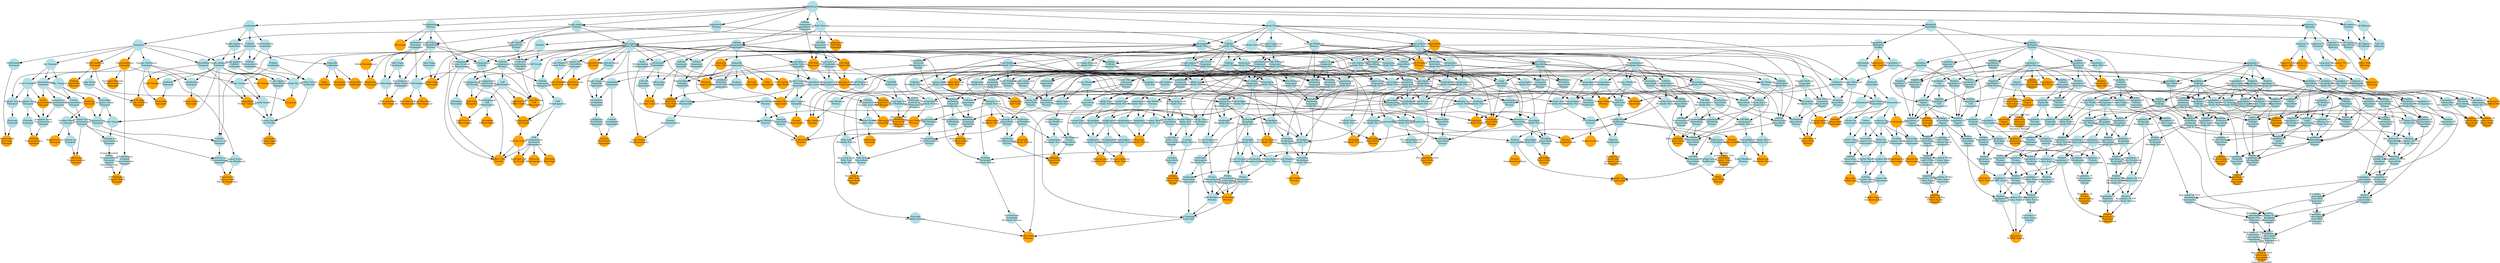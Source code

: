 digraph {
1 [style="filled", fixedsize="true", fontsize="10", shape="circle", width="0.75", fillcolor="powderblue", label="Biological_process", color="transparent"];
2 [style="filled", fixedsize="true", fontsize="10", shape="circle", width="0.75", fillcolor="powderblue", label="Localization", color="transparent"];
3 [style="filled", fixedsize="true", fontsize="10", shape="circle", width="0.75", fillcolor="powderblue", label="Transport", color="transparent"];
4 [style="filled", fixedsize="true", fontsize="10", shape="circle", width="0.75", fillcolor="powderblue", label="Single organism
Process", color="transparent"];
5 [style="filled", fixedsize="true", fontsize="10", shape="circle", width="0.75", fillcolor="powderblue", label="Single organism
Localization", color="transparent"];
6 [style="filled", fixedsize="true", fontsize="10", shape="circle", width="0.75", fillcolor="powderblue", label="Single organism
Transport", color="transparent"];
7 [style="filled", fixedsize="true", fontsize="10", shape="circle", width="0.75", fillcolor="powderblue", label="Ion Transport", color="transparent"];
8 [style="filled", fixedsize="true", fontsize="10", shape="circle", width="0.75", fillcolor="powderblue", label="Cation Transport", color="transparent"];
9 [style="filled", fixedsize="true", fontsize="10", shape="circle", width="0.75", fillcolor="powderblue", label="Monovalent
Inorganic Cation
Transport", color="transparent"];
10 [style="filled", fixedsize="true", fontsize="10", shape="circle", width="0.75", fillcolor="powderblue", label="Proton Transport", color="transparent"];
11 [style="filled", fixedsize="true", fontsize="10", shape="circle", width="0.75", fillcolor="orange", label="Transmembrane
Transport", color="transparent"];
12 [style="filled", fixedsize="true", fontsize="10", shape="circle", width="0.75", fillcolor="powderblue", label="Ion Transmembrane
Transport", color="transparent"];
13 [style="filled", fixedsize="true", fontsize="10", shape="circle", width="0.75", fillcolor="powderblue", label="Cation
Transmembrane
Transport", color="transparent"];
14 [style="filled", fixedsize="true", fontsize="10", shape="circle", width="0.75", fillcolor="powderblue", label="Inorganic Ion
Transmembrane
Transport", color="transparent"];
15 [style="filled", fixedsize="true", fontsize="10", shape="circle", width="0.75", fillcolor="powderblue", label="Inorganic Cation
Transmembrane
Transport", color="transparent"];
16 [style="filled", fixedsize="true", fontsize="10", shape="circle", width="0.75", fillcolor="powderblue", label="Hydrogen Ion
Transmembrane
Transport", color="transparent"];
17 [style="filled", fixedsize="true", fontsize="10", shape="circle", width="0.75", fillcolor="powderblue", label="Energy Coupled
Proton
Transmembrane
Transport,
Against
Electrochemical
Gradient", color="transparent"];
18 [style="filled", fixedsize="true", fontsize="10", shape="circle", width="0.75", fillcolor="powderblue", label="ATP Hydrolysis
Coupled
Transmembrane
Transport", color="transparent"];
19 [style="filled", fixedsize="true", fontsize="10", shape="circle", width="0.75", fillcolor="orange", label="ATP Hydrolysis
Coupled Proton
Transport", color="transparent"];
20 [style="filled", fixedsize="true", fontsize="10", shape="circle", width="0.75", fillcolor="powderblue", label="Macromolecule
Localization", color="transparent"];
21 [style="filled", fixedsize="true", fontsize="10", shape="circle", width="0.75", fillcolor="powderblue", label="Protein
Localization", color="transparent"];
22 [style="filled", fixedsize="true", fontsize="10", shape="circle", width="0.75", fillcolor="powderblue", label="Organic Substance
Transport", color="transparent"];
23 [style="filled", fixedsize="true", fontsize="10", shape="circle", width="0.75", fillcolor="powderblue", label="Protein Transport", color="transparent"];
24 [style="filled", fixedsize="true", fontsize="10", shape="circle", width="0.75", fillcolor="powderblue", label="Cellular
Localization", color="transparent"];
25 [style="filled", fixedsize="true", fontsize="10", shape="circle", width="0.75", fillcolor="powderblue", label="Intracellular
Transport", color="transparent"];
26 [style="filled", fixedsize="true", fontsize="10", shape="circle", width="0.75", fillcolor="orange", label="Intracellular
Protein Transport", color="transparent"];
27 [style="filled", fixedsize="true", fontsize="10", shape="circle", width="0.75", fillcolor="powderblue", label="Developmental
Process", color="transparent"];
28 [style="filled", fixedsize="true", fontsize="10", shape="circle", width="0.75", fillcolor="powderblue", label="Cellular Process", color="transparent"];
29 [style="filled", fixedsize="true", fontsize="10", shape="circle", width="0.75", fillcolor="powderblue", label="Cellular
Component
Organization Or
Biogenesis", color="transparent"];
30 [style="filled", fixedsize="true", fontsize="10", shape="circle", width="0.75", fillcolor="powderblue", label="Cellular
Component
Organization", color="transparent"];
31 [style="filled", fixedsize="true", fontsize="10", shape="circle", width="0.75", fillcolor="powderblue", label="Single organism
Cellular Process", color="transparent"];
32 [style="filled", fixedsize="true", fontsize="10", shape="circle", width="0.75", fillcolor="powderblue", label="Single organism
Developmental
Process", color="transparent"];
33 [style="filled", fixedsize="true", fontsize="10", shape="circle", width="0.75", fillcolor="powderblue", label="Cellular
Developmental
Process", color="transparent"];
34 [style="filled", fixedsize="true", fontsize="10", shape="circle", width="0.75", fillcolor="powderblue", label="Cellular
Component
Morphogenesis", color="transparent"];
35 [style="filled", fixedsize="true", fontsize="10", shape="circle", width="0.75", fillcolor="powderblue", label="Cell
Morphogenesis", color="transparent"];
36 [style="filled", fixedsize="true", fontsize="10", shape="circle", width="0.75", fillcolor="powderblue", label="Cell
Morphogenesis
Involved In
Differentiation", color="transparent"];
37 [style="filled", fixedsize="true", fontsize="10", shape="circle", width="0.75", fillcolor="orange", label="Trichome
Morphogenesis", color="transparent"];
38 [style="filled", fixedsize="true", fontsize="10", shape="circle", width="0.75", fillcolor="orange", label="Water Transport", color="transparent"];
39 [style="filled", fixedsize="true", fontsize="10", shape="circle", width="0.75", fillcolor="powderblue", label="Growth", color="transparent"];
40 [style="filled", fixedsize="true", fontsize="10", shape="circle", width="0.75", fillcolor="powderblue", label="Cell Growth", color="transparent"];
41 [style="filled", fixedsize="true", fontsize="10", shape="circle", width="0.75", fillcolor="powderblue", label="Developmental
Growth", color="transparent"];
42 [style="filled", fixedsize="true", fontsize="10", shape="circle", width="0.75", fillcolor="powderblue", label="Developmental
Growth Involved
In Morphogenesis", color="transparent"];
43 [style="filled", fixedsize="true", fontsize="10", shape="circle", width="0.75", fillcolor="orange", label="Unidimensional
Cell Growth", color="transparent"];
44 [style="filled", fixedsize="true", fontsize="10", shape="circle", width="0.75", fillcolor="orange", label="Cell Tip Growth", color="transparent"];
45 [style="filled", fixedsize="true", fontsize="10", shape="circle", width="0.75", fillcolor="orange", label="Root Hair Cell
Tip Growth", color="transparent"];
46 [style="filled", fixedsize="true", fontsize="10", shape="circle", width="0.75", fillcolor="powderblue", label="Metabolic Process", color="transparent"];
47 [style="filled", fixedsize="true", fontsize="10", shape="circle", width="0.75", fillcolor="powderblue", label="Cellular
Metabolic Process", color="transparent"];
48 [style="filled", fixedsize="true", fontsize="10", shape="circle", width="0.75", fillcolor="powderblue", label="Single organism
Metabolic Process", color="transparent"];
49 [style="filled", fixedsize="true", fontsize="10", shape="circle", width="0.75", fillcolor="powderblue", label="Small Molecule
Metabolic Process", color="transparent"];
50 [style="filled", fixedsize="true", fontsize="10", shape="circle", width="0.75", fillcolor="powderblue", label="Organic Substance
Metabolic Process", color="transparent"];
51 [style="filled", fixedsize="true", fontsize="10", shape="circle", width="0.75", fillcolor="powderblue", label="Organic Acid
Metabolic Process", color="transparent"];
52 [style="filled", fixedsize="true", fontsize="10", shape="circle", width="0.75", fillcolor="powderblue", label="Primary Metabolic
Process", color="transparent"];
53 [style="filled", fixedsize="true", fontsize="10", shape="circle", width="0.75", fillcolor="orange", label="Tricarboxylic
Acid Cycle", color="transparent"];
54 [style="filled", fixedsize="true", fontsize="10", shape="circle", width="0.75", fillcolor="powderblue", label="Biological
Regulation", color="transparent"];
55 [style="filled", fixedsize="true", fontsize="10", shape="circle", width="0.75", fillcolor="powderblue", label="Regulation Of
Catalytic
Activity", color="transparent"];
56 [style="filled", fixedsize="true", fontsize="10", shape="circle", width="0.75", fillcolor="powderblue", label="Regulation Of
Hydrolase
Activity", color="transparent"];
57 [style="filled", fixedsize="true", fontsize="10", shape="circle", width="0.75", fillcolor="powderblue", label="Positive
Regulation Of
Catalytic
Activity", color="transparent"];
58 [style="filled", fixedsize="true", fontsize="10", shape="circle", width="0.75", fillcolor="powderblue", label="Positive
Regulation Of
Hydrolase
Activity", color="transparent"];
59 [style="filled", fixedsize="true", fontsize="10", shape="circle", width="0.75", fillcolor="orange", label="Activation Of
GTPase Activity", color="transparent"];
60 [style="filled", fixedsize="true", fontsize="10", shape="circle", width="0.75", fillcolor="powderblue", label="Cell
Differentiation", color="transparent"];
61 [style="filled", fixedsize="true", fontsize="10", shape="circle", width="0.75", fillcolor="orange", label="Antipodal Cell
Differentiation", color="transparent"];
62 [style="filled", fixedsize="true", fontsize="10", shape="circle", width="0.75", fillcolor="powderblue", label="Regulation Of
Biological
Process", color="transparent"];
63 [style="filled", fixedsize="true", fontsize="10", shape="circle", width="0.75", fillcolor="powderblue", label="Regulation Of
Cellular Process", color="transparent"];
64 [style="filled", fixedsize="true", fontsize="10", shape="circle", width="0.75", fillcolor="powderblue", label="Signal
Transduction", color="transparent"];
65 [style="filled", fixedsize="true", fontsize="10", shape="circle", width="0.75", fillcolor="orange", label="Intracellular
Signal
Transduction", color="transparent"];
66 [style="filled", fixedsize="true", fontsize="10", shape="circle", width="0.75", fillcolor="powderblue", label="Developmental
Cell Growth", color="transparent"];
67 [style="filled", fixedsize="true", fontsize="10", shape="circle", width="0.75", fillcolor="orange", label="Root Hair
Elongation", color="transparent"];
68 [style="filled", fixedsize="true", fontsize="10", shape="circle", width="0.75", fillcolor="powderblue", label="Actin
Polymerization Or
Depolymerization", color="transparent"];
69 [style="filled", fixedsize="true", fontsize="10", shape="circle", width="0.75", fillcolor="powderblue", label="Cellular
Component
Disassembly", color="transparent"];
70 [style="filled", fixedsize="true", fontsize="10", shape="circle", width="0.75", fillcolor="powderblue", label="Macromolecular
Complex Subunit
Organization", color="transparent"];
71 [style="filled", fixedsize="true", fontsize="10", shape="circle", width="0.75", fillcolor="powderblue", label="Macromolecular
Complex
Disassembly", color="transparent"];
72 [style="filled", fixedsize="true", fontsize="10", shape="circle", width="0.75", fillcolor="powderblue", label="Protein Complex
Subunit
Organization", color="transparent"];
73 [style="filled", fixedsize="true", fontsize="10", shape="circle", width="0.75", fillcolor="powderblue", label="Protein Complex
Disassembly", color="transparent"];
74 [style="filled", fixedsize="true", fontsize="10", shape="circle", width="0.75", fillcolor="powderblue", label="Protein
Depolymerization", color="transparent"];
75 [style="filled", fixedsize="true", fontsize="10", shape="circle", width="0.75", fillcolor="orange", label="Actin Filament
Depolymerization", color="transparent"];
76 [style="filled", fixedsize="true", fontsize="10", shape="circle", width="0.75", fillcolor="powderblue", label="Macromolecule
Metabolic Process", color="transparent"];
77 [style="filled", fixedsize="true", fontsize="10", shape="circle", width="0.75", fillcolor="powderblue", label="Protein Metabolic
Process", color="transparent"];
78 [style="filled", fixedsize="true", fontsize="10", shape="circle", width="0.75", fillcolor="powderblue", label="Macromolecule
Modification", color="transparent"];
79 [style="filled", fixedsize="true", fontsize="10", shape="circle", width="0.75", fillcolor="powderblue", label="Protein
Modification
Process", color="transparent"];
80 [style="filled", fixedsize="true", fontsize="10", shape="circle", width="0.75", fillcolor="powderblue", label="Cellular
Macromolecule
Metabolic Process", color="transparent"];
81 [style="filled", fixedsize="true", fontsize="10", shape="circle", width="0.75", fillcolor="powderblue", label="Cellular Protein
Metabolic Process", color="transparent"];
82 [style="filled", fixedsize="true", fontsize="10", shape="circle", width="0.75", fillcolor="powderblue", label="Cellular Protein
Modification
Process", color="transparent"];
83 [style="filled", fixedsize="true", fontsize="10", shape="circle", width="0.75", fillcolor="powderblue", label="Phosphorus
Metabolic Process", color="transparent"];
84 [style="filled", fixedsize="true", fontsize="10", shape="circle", width="0.75", fillcolor="powderblue", label="Phosphate
containing
Compound
Metabolic Process", color="transparent"];
85 [style="filled", fixedsize="true", fontsize="10", shape="circle", width="0.75", fillcolor="powderblue", label="Phosphorylation", color="transparent"];
86 [style="filled", fixedsize="true", fontsize="10", shape="circle", width="0.75", fillcolor="powderblue", label="Protein
Phosphorylation", color="transparent"];
87 [style="filled", fixedsize="true", fontsize="10", shape="circle", width="0.75", fillcolor="powderblue", label="Peptidyl amino
Acid Modification", color="transparent"];
88 [style="filled", fixedsize="true", fontsize="10", shape="circle", width="0.75", fillcolor="powderblue", label="Peptidyl serine
Modification", color="transparent"];
89 [style="filled", fixedsize="true", fontsize="10", shape="circle", width="0.75", fillcolor="orange", label="Peptidyl serine
Phosphorylation", color="transparent"];
90 [style="filled", fixedsize="true", fontsize="10", shape="circle", width="0.75", fillcolor="orange", label="Vesicle mediated
Transport", color="transparent"];
91 [style="filled", fixedsize="true", fontsize="10", shape="circle", width="0.75", fillcolor="powderblue", label="Golgi Vesicle
Transport", color="transparent"];
92 [style="filled", fixedsize="true", fontsize="10", shape="circle", width="0.75", fillcolor="orange", label="ER To Golgi
Vesicle mediated
Transport", color="transparent"];
93 [style="filled", fixedsize="true", fontsize="10", shape="circle", width="0.75", fillcolor="powderblue", label="Reproductive
Process", color="transparent"];
94 [style="filled", fixedsize="true", fontsize="10", shape="circle", width="0.75", fillcolor="powderblue", label="Developmental
Process Involved
In Reproduction", color="transparent"];
95 [style="filled", fixedsize="true", fontsize="10", shape="circle", width="0.75", fillcolor="powderblue", label="Single Organism
Reproductive
Process", color="transparent"];
96 [style="filled", fixedsize="true", fontsize="10", shape="circle", width="0.75", fillcolor="powderblue", label="Cellular Process
Involved In
Reproduction In
Multicellular
Organism", color="transparent"];
97 [style="filled", fixedsize="true", fontsize="10", shape="circle", width="0.75", fillcolor="orange", label="Embryo Sac Egg
Cell
Differentiation", color="transparent"];
98 [style="filled", fixedsize="true", fontsize="10", shape="circle", width="0.75", fillcolor="powderblue", label="Cellular
Component
Assembly", color="transparent"];
99 [style="filled", fixedsize="true", fontsize="10", shape="circle", width="0.75", fillcolor="powderblue", label="Cell Junction
Organization", color="transparent"];
100 [style="filled", fixedsize="true", fontsize="10", shape="circle", width="0.75", fillcolor="powderblue", label="Cell Junction
Assembly", color="transparent"];
101 [style="filled", fixedsize="true", fontsize="10", shape="circle", width="0.75", fillcolor="powderblue", label="Cell cell
Junction
Organization", color="transparent"];
102 [style="filled", fixedsize="true", fontsize="10", shape="circle", width="0.75", fillcolor="orange", label="Cell cell
Junction Assembly", color="transparent"];
103 [style="filled", fixedsize="true", fontsize="10", shape="circle", width="0.75", fillcolor="powderblue", label="Cell Wall
Organization Or
Biogenesis", color="transparent"];
104 [style="filled", fixedsize="true", fontsize="10", shape="circle", width="0.75", fillcolor="orange", label="Cell Wall
Organization", color="transparent"];
105 [style="filled", fixedsize="true", fontsize="10", shape="circle", width="0.75", fillcolor="powderblue", label="Carboxylic Acid
Metabolic Process", color="transparent"];
106 [style="filled", fixedsize="true", fontsize="10", shape="circle", width="0.75", fillcolor="powderblue", label="Tricarboxylic
Acid Metabolic
Process", color="transparent"];
107 [style="filled", fixedsize="true", fontsize="10", shape="circle", width="0.75", fillcolor="orange", label="Isocitrate
Metabolic Process", color="transparent"];
108 [style="filled", fixedsize="true", fontsize="10", shape="circle", width="0.75", fillcolor="powderblue", label="Hydrogen Peroxide
Metabolic Process", color="transparent"];
109 [style="filled", fixedsize="true", fontsize="10", shape="circle", width="0.75", fillcolor="powderblue", label="Catabolic Process", color="transparent"];
110 [style="filled", fixedsize="true", fontsize="10", shape="circle", width="0.75", fillcolor="powderblue", label="Cellular
Catabolic Process", color="transparent"];
111 [style="filled", fixedsize="true", fontsize="10", shape="circle", width="0.75", fillcolor="orange", label="Hydrogen Peroxide
Catabolic Process", color="transparent"];
112 [style="filled", fixedsize="true", fontsize="10", shape="circle", width="0.75", fillcolor="powderblue", label="Response To
Stimulus", color="transparent"];
113 [style="filled", fixedsize="true", fontsize="10", shape="circle", width="0.75", fillcolor="powderblue", label="Response To
Stress", color="transparent"];
114 [style="filled", fixedsize="true", fontsize="10", shape="circle", width="0.75", fillcolor="powderblue", label="Response To
Chemical", color="transparent"];
115 [style="filled", fixedsize="true", fontsize="10", shape="circle", width="0.75", fillcolor="powderblue", label="Response To
Organic Substance", color="transparent"];
116 [style="filled", fixedsize="true", fontsize="10", shape="circle", width="0.75", fillcolor="powderblue", label="Response To
Topologically
Incorrect Protein", color="transparent"];
117 [style="filled", fixedsize="true", fontsize="10", shape="circle", width="0.75", fillcolor="orange", label="Response To
Misfolded Protein", color="transparent"];
118 [style="filled", fixedsize="true", fontsize="10", shape="circle", width="0.75", fillcolor="powderblue", label="Cellular Aromatic
Compound
Metabolic Process", color="transparent"];
119 [style="filled", fixedsize="true", fontsize="10", shape="circle", width="0.75", fillcolor="powderblue", label="Nitrogen Compound
Metabolic Process", color="transparent"];
120 [style="filled", fixedsize="true", fontsize="10", shape="circle", width="0.75", fillcolor="powderblue", label="Cellular Nitrogen
Compound
Metabolic Process", color="transparent"];
121 [style="filled", fixedsize="true", fontsize="10", shape="circle", width="0.75", fillcolor="powderblue", label="Heterocycle
Metabolic Process", color="transparent"];
122 [style="filled", fixedsize="true", fontsize="10", shape="circle", width="0.75", fillcolor="powderblue", label="Organic Cyclic
Compound
Metabolic Process", color="transparent"];
123 [style="filled", fixedsize="true", fontsize="10", shape="circle", width="0.75", fillcolor="powderblue", label="Nucleobase
containing
Compound
Metabolic Process", color="transparent"];
124 [style="filled", fixedsize="true", fontsize="10", shape="circle", width="0.75", fillcolor="powderblue", label="Nucleobase
containing Small
Molecule
Metabolic Process", color="transparent"];
125 [style="filled", fixedsize="true", fontsize="10", shape="circle", width="0.75", fillcolor="powderblue", label="Organonitrogen
Compound
Metabolic Process", color="transparent"];
126 [style="filled", fixedsize="true", fontsize="10", shape="circle", width="0.75", fillcolor="powderblue", label="Nucleobase
Metabolic Process", color="transparent"];
127 [style="filled", fixedsize="true", fontsize="10", shape="circle", width="0.75", fillcolor="powderblue", label="Pyrimidine
containing
Compound
Metabolic Process", color="transparent"];
128 [style="filled", fixedsize="true", fontsize="10", shape="circle", width="0.75", fillcolor="powderblue", label="Pyrimidine
Nucleobase
Metabolic Process", color="transparent"];
129 [style="filled", fixedsize="true", fontsize="10", shape="circle", width="0.75", fillcolor="powderblue", label="Single organism
Catabolic Process", color="transparent"];
130 [style="filled", fixedsize="true", fontsize="10", shape="circle", width="0.75", fillcolor="powderblue", label="Heterocycle
Catabolic Process", color="transparent"];
131 [style="filled", fixedsize="true", fontsize="10", shape="circle", width="0.75", fillcolor="powderblue", label="Organic Substance
Catabolic Process", color="transparent"];
132 [style="filled", fixedsize="true", fontsize="10", shape="circle", width="0.75", fillcolor="powderblue", label="Organic Cyclic
Compound
Catabolic Process", color="transparent"];
133 [style="filled", fixedsize="true", fontsize="10", shape="circle", width="0.75", fillcolor="powderblue", label="Organonitrogen
Compound
Catabolic Process", color="transparent"];
134 [style="filled", fixedsize="true", fontsize="10", shape="circle", width="0.75", fillcolor="powderblue", label="Nucleobase
Catabolic Process", color="transparent"];
135 [style="filled", fixedsize="true", fontsize="10", shape="circle", width="0.75", fillcolor="powderblue", label="Cellular Nitrogen
Compound
Catabolic Process", color="transparent"];
136 [style="filled", fixedsize="true", fontsize="10", shape="circle", width="0.75", fillcolor="powderblue", label="Pyrimidine
containing
Compound
Catabolic Process", color="transparent"];
137 [style="filled", fixedsize="true", fontsize="10", shape="circle", width="0.75", fillcolor="powderblue", label="Pyrimidine
Nucleobase
Catabolic Process", color="transparent"];
138 [style="filled", fixedsize="true", fontsize="10", shape="circle", width="0.75", fillcolor="powderblue", label="Uracil Metabolic
Process", color="transparent"];
139 [style="filled", fixedsize="true", fontsize="10", shape="circle", width="0.75", fillcolor="orange", label="Uracil Catabolic
Process", color="transparent"];
140 [style="filled", fixedsize="true", fontsize="10", shape="circle", width="0.75", fillcolor="powderblue", label="Regulation Of
Macroautophagy", color="transparent"];
141 [style="filled", fixedsize="true", fontsize="10", shape="circle", width="0.75", fillcolor="powderblue", label="Regulation Of
Cellular
Component
Organization", color="transparent"];
142 [style="filled", fixedsize="true", fontsize="10", shape="circle", width="0.75", fillcolor="powderblue", label="Regulation Of
Organelle
Organization", color="transparent"];
143 [style="filled", fixedsize="true", fontsize="10", shape="circle", width="0.75", fillcolor="powderblue", label="Regulation Of
Vacuole
Organization", color="transparent"];
144 [style="filled", fixedsize="true", fontsize="10", shape="circle", width="0.75", fillcolor="powderblue", label="Regulation Of
Cellular
Component
Biogenesis", color="transparent"];
145 [style="filled", fixedsize="true", fontsize="10", shape="circle", width="0.75", fillcolor="powderblue", label="Regulation Of
Organelle
Assembly", color="transparent"];
146 [style="filled", fixedsize="true", fontsize="10", shape="circle", width="0.75", fillcolor="orange", label="Regulation Of
Autophagosome
Assembly", color="transparent"];
147 [style="filled", fixedsize="true", fontsize="10", shape="circle", width="0.75", fillcolor="powderblue", label="Regulation Of
Cell
Communication", color="transparent"];
148 [style="filled", fixedsize="true", fontsize="10", shape="circle", width="0.75", fillcolor="powderblue", label="Regulation Of
Signaling", color="transparent"];
149 [style="filled", fixedsize="true", fontsize="10", shape="circle", width="0.75", fillcolor="powderblue", label="Regulation Of
Response To
Stimulus", color="transparent"];
150 [style="filled", fixedsize="true", fontsize="10", shape="circle", width="0.75", fillcolor="powderblue", label="Regulation Of
Signal
Transduction", color="transparent"];
151 [style="filled", fixedsize="true", fontsize="10", shape="circle", width="0.75", fillcolor="powderblue", label="Regulation Of
Intracellular
Signal
Transduction", color="transparent"];
152 [style="filled", fixedsize="true", fontsize="10", shape="circle", width="0.75", fillcolor="powderblue", label="Regulation Of
Small GTPase
Mediated Signal
Transduction", color="transparent"];
153 [style="filled", fixedsize="true", fontsize="10", shape="circle", width="0.75", fillcolor="powderblue", label="Regulation Of Ras
Protein Signal
Transduction", color="transparent"];
154 [style="filled", fixedsize="true", fontsize="10", shape="circle", width="0.75", fillcolor="powderblue", label="Regulation Of Rho
Protein Signal
Transduction", color="transparent"];
155 [style="filled", fixedsize="true", fontsize="10", shape="circle", width="0.75", fillcolor="powderblue", label="Negative
Regulation Of
Biological
Process", color="transparent"];
156 [style="filled", fixedsize="true", fontsize="10", shape="circle", width="0.75", fillcolor="powderblue", label="Negative
Regulation Of
Cellular Process", color="transparent"];
157 [style="filled", fixedsize="true", fontsize="10", shape="circle", width="0.75", fillcolor="powderblue", label="Negative
Regulation Of
Cell
Communication", color="transparent"];
158 [style="filled", fixedsize="true", fontsize="10", shape="circle", width="0.75", fillcolor="powderblue", label="Negative
Regulation Of
Signaling", color="transparent"];
159 [style="filled", fixedsize="true", fontsize="10", shape="circle", width="0.75", fillcolor="powderblue", label="Negative
Regulation Of
Response To
Stimulus", color="transparent"];
160 [style="filled", fixedsize="true", fontsize="10", shape="circle", width="0.75", fillcolor="powderblue", label="Negative
Regulation Of
Signal
Transduction", color="transparent"];
161 [style="filled", fixedsize="true", fontsize="10", shape="circle", width="0.75", fillcolor="powderblue", label="Negative
Regulation Of
Intracellular
Signal
Transduction", color="transparent"];
162 [style="filled", fixedsize="true", fontsize="10", shape="circle", width="0.75", fillcolor="powderblue", label="Negative
Regulation Of
Small GTPase
Mediated Signal
Transduction", color="transparent"];
163 [style="filled", fixedsize="true", fontsize="10", shape="circle", width="0.75", fillcolor="powderblue", label="Negative
Regulation Of Ras
Protein Signal
Transduction", color="transparent"];
164 [style="filled", fixedsize="true", fontsize="10", shape="circle", width="0.75", fillcolor="orange", label="Negative
Regulation Of Rho
Protein Signal
Transduction", color="transparent"];
165 [style="filled", fixedsize="true", fontsize="10", shape="circle", width="0.75", fillcolor="orange", label="Pollen Tube
Growth", color="transparent"];
166 [style="filled", fixedsize="true", fontsize="10", shape="circle", width="0.75", fillcolor="powderblue", label="Carbohydrate
Metabolic Process", color="transparent"];
167 [style="filled", fixedsize="true", fontsize="10", shape="circle", width="0.75", fillcolor="powderblue", label="Polysaccharide
Metabolic Process", color="transparent"];
168 [style="filled", fixedsize="true", fontsize="10", shape="circle", width="0.75", fillcolor="powderblue", label="Cell Wall
Macromolecule
Metabolic Process", color="transparent"];
169 [style="filled", fixedsize="true", fontsize="10", shape="circle", width="0.75", fillcolor="powderblue", label="Cell Wall
Polysaccharide
Metabolic Process", color="transparent"];
170 [style="filled", fixedsize="true", fontsize="10", shape="circle", width="0.75", fillcolor="powderblue", label="Hemicellulose
Metabolic Process", color="transparent"];
171 [style="filled", fixedsize="true", fontsize="10", shape="circle", width="0.75", fillcolor="powderblue", label="Xylan Metabolic
Process", color="transparent"];
172 [style="filled", fixedsize="true", fontsize="10", shape="circle", width="0.75", fillcolor="orange", label="Biosynthetic
Process", color="transparent"];
173 [style="filled", fixedsize="true", fontsize="10", shape="circle", width="0.75", fillcolor="powderblue", label="Organic Substance
Biosynthetic
Process", color="transparent"];
174 [style="filled", fixedsize="true", fontsize="10", shape="circle", width="0.75", fillcolor="powderblue", label="Macromolecule
Biosynthetic
Process", color="transparent"];
175 [style="filled", fixedsize="true", fontsize="10", shape="circle", width="0.75", fillcolor="powderblue", label="Single organism
Biosynthetic
Process", color="transparent"];
176 [style="filled", fixedsize="true", fontsize="10", shape="circle", width="0.75", fillcolor="powderblue", label="Single organism
Carbohydrate
Metabolic Process", color="transparent"];
177 [style="filled", fixedsize="true", fontsize="10", shape="circle", width="0.75", fillcolor="powderblue", label="Carbohydrate
Biosynthetic
Process", color="transparent"];
178 [style="filled", fixedsize="true", fontsize="10", shape="circle", width="0.75", fillcolor="powderblue", label="Polysaccharide
Biosynthetic
Process", color="transparent"];
179 [style="filled", fixedsize="true", fontsize="10", shape="circle", width="0.75", fillcolor="powderblue", label="Cellular
Biosynthetic
Process", color="transparent"];
180 [style="filled", fixedsize="true", fontsize="10", shape="circle", width="0.75", fillcolor="powderblue", label="Cellular
Carbohydrate
Metabolic Process", color="transparent"];
181 [style="filled", fixedsize="true", fontsize="10", shape="circle", width="0.75", fillcolor="powderblue", label="Cellular
Carbohydrate
Biosynthetic
Process", color="transparent"];
182 [style="filled", fixedsize="true", fontsize="10", shape="circle", width="0.75", fillcolor="powderblue", label="Cellular
Macromolecule
Biosynthetic
Process", color="transparent"];
183 [style="filled", fixedsize="true", fontsize="10", shape="circle", width="0.75", fillcolor="powderblue", label="Cellular
Polysaccharide
Metabolic Process", color="transparent"];
184 [style="filled", fixedsize="true", fontsize="10", shape="circle", width="0.75", fillcolor="powderblue", label="Cellular
Polysaccharide
Biosynthetic
Process", color="transparent"];
185 [style="filled", fixedsize="true", fontsize="10", shape="circle", width="0.75", fillcolor="powderblue", label="Cell Wall
Macromolecule
Biosynthetic
Process", color="transparent"];
186 [style="filled", fixedsize="true", fontsize="10", shape="circle", width="0.75", fillcolor="powderblue", label="Cell Wall
Polysaccharide
Biosynthetic
Process", color="transparent"];
187 [style="filled", fixedsize="true", fontsize="10", shape="circle", width="0.75", fillcolor="orange", label="Xylan
Biosynthetic
Process", color="transparent"];
188 [style="filled", fixedsize="true", fontsize="10", shape="circle", width="0.75", fillcolor="orange", label="Protein
Autophosphorylation", color="transparent"];
189 [style="filled", fixedsize="true", fontsize="10", shape="circle", width="0.75", fillcolor="powderblue", label="Macromolecule
Catabolic Process", color="transparent"];
190 [style="filled", fixedsize="true", fontsize="10", shape="circle", width="0.75", fillcolor="orange", label="Protein Catabolic
Process", color="transparent"];
191 [style="filled", fixedsize="true", fontsize="10", shape="circle", width="0.75", fillcolor="powderblue", label="Mitochondrial
Transport", color="transparent"];
192 [style="filled", fixedsize="true", fontsize="10", shape="circle", width="0.75", fillcolor="powderblue", label="Anion Transport", color="transparent"];
193 [style="filled", fixedsize="true", fontsize="10", shape="circle", width="0.75", fillcolor="powderblue", label="Organic Anion
Transport", color="transparent"];
194 [style="filled", fixedsize="true", fontsize="10", shape="circle", width="0.75", fillcolor="powderblue", label="Pyruvate
Transport", color="transparent"];
195 [style="filled", fixedsize="true", fontsize="10", shape="circle", width="0.75", fillcolor="orange", label="Mitochondrial
Pyruvate
Transport", color="transparent"];
196 [style="filled", fixedsize="true", fontsize="10", shape="circle", width="0.75", fillcolor="orange", label="Lipid Metabolic
Process", color="transparent"];
197 [style="filled", fixedsize="true", fontsize="10", shape="circle", width="0.75", fillcolor="powderblue", label="Steroid Metabolic
Process", color="transparent"];
198 [style="filled", fixedsize="true", fontsize="10", shape="circle", width="0.75", fillcolor="powderblue", label="Organic Hydroxy
Compound
Metabolic Process", color="transparent"];
199 [style="filled", fixedsize="true", fontsize="10", shape="circle", width="0.75", fillcolor="powderblue", label="Phytosteroid
Metabolic Process", color="transparent"];
200 [style="filled", fixedsize="true", fontsize="10", shape="circle", width="0.75", fillcolor="powderblue", label="Regulation Of
Biological
Quality", color="transparent"];
201 [style="filled", fixedsize="true", fontsize="10", shape="circle", width="0.75", fillcolor="powderblue", label="Regulation Of
Hormone Levels", color="transparent"];
202 [style="filled", fixedsize="true", fontsize="10", shape="circle", width="0.75", fillcolor="powderblue", label="Hormone Metabolic
Process", color="transparent"];
203 [style="filled", fixedsize="true", fontsize="10", shape="circle", width="0.75", fillcolor="orange", label="Brassinosteroid
Metabolic Process", color="transparent"];
204 [style="filled", fixedsize="true", fontsize="10", shape="circle", width="0.75", fillcolor="powderblue", label="Homeostatic
Process", color="transparent"];
205 [style="filled", fixedsize="true", fontsize="10", shape="circle", width="0.75", fillcolor="powderblue", label="Chemical
Homeostasis", color="transparent"];
206 [style="filled", fixedsize="true", fontsize="10", shape="circle", width="0.75", fillcolor="powderblue", label="Ion Homeostasis", color="transparent"];
207 [style="filled", fixedsize="true", fontsize="10", shape="circle", width="0.75", fillcolor="powderblue", label="Cation
Homeostasis", color="transparent"];
208 [style="filled", fixedsize="true", fontsize="10", shape="circle", width="0.75", fillcolor="powderblue", label="Inorganic Ion
Homeostasis", color="transparent"];
209 [style="filled", fixedsize="true", fontsize="10", shape="circle", width="0.75", fillcolor="powderblue", label="Monovalent
Inorganic Cation
Homeostasis", color="transparent"];
210 [style="filled", fixedsize="true", fontsize="10", shape="circle", width="0.75", fillcolor="powderblue", label="Cellular
Homeostasis", color="transparent"];
211 [style="filled", fixedsize="true", fontsize="10", shape="circle", width="0.75", fillcolor="powderblue", label="Cellular Chemical
Homeostasis", color="transparent"];
212 [style="filled", fixedsize="true", fontsize="10", shape="circle", width="0.75", fillcolor="powderblue", label="Cellular Ion
Homeostasis", color="transparent"];
213 [style="filled", fixedsize="true", fontsize="10", shape="circle", width="0.75", fillcolor="powderblue", label="Cellular Cation
Homeostasis", color="transparent"];
214 [style="filled", fixedsize="true", fontsize="10", shape="circle", width="0.75", fillcolor="powderblue", label="Cellular
Monovalent
Inorganic Cation
Homeostasis", color="transparent"];
215 [style="filled", fixedsize="true", fontsize="10", shape="circle", width="0.75", fillcolor="orange", label="Vacuolar
Acidification", color="transparent"];
216 [style="filled", fixedsize="true", fontsize="10", shape="circle", width="0.75", fillcolor="powderblue", label="Anatomical
Structure
Development", color="transparent"];
217 [style="filled", fixedsize="true", fontsize="10", shape="circle", width="0.75", fillcolor="powderblue", label="Cell Development", color="transparent"];
218 [style="filled", fixedsize="true", fontsize="10", shape="circle", width="0.75", fillcolor="orange", label="Root Hair Cell
Development", color="transparent"];
219 [style="filled", fixedsize="true", fontsize="10", shape="circle", width="0.75", fillcolor="powderblue", label="Regulation Of
Metabolic Process", color="transparent"];
220 [style="filled", fixedsize="true", fontsize="10", shape="circle", width="0.75", fillcolor="powderblue", label="Regulation Of
Cellular
Metabolic Process", color="transparent"];
221 [style="filled", fixedsize="true", fontsize="10", shape="circle", width="0.75", fillcolor="powderblue", label="Regulation Of
Phosphorus
Metabolic Process", color="transparent"];
222 [style="filled", fixedsize="true", fontsize="10", shape="circle", width="0.75", fillcolor="powderblue", label="Regulation Of
Phosphate
Metabolic Process", color="transparent"];
223 [style="filled", fixedsize="true", fontsize="10", shape="circle", width="0.75", fillcolor="powderblue", label="Regulation Of
Dephosphorylation", color="transparent"];
224 [style="filled", fixedsize="true", fontsize="10", shape="circle", width="0.75", fillcolor="powderblue", label="Regulation Of
Phosphatase
Activity", color="transparent"];
225 [style="filled", fixedsize="true", fontsize="10", shape="circle", width="0.75", fillcolor="powderblue", label="Regulation Of
Macromolecule
Metabolic Process", color="transparent"];
226 [style="filled", fixedsize="true", fontsize="10", shape="circle", width="0.75", fillcolor="powderblue", label="Regulation Of
Primary Metabolic
Process", color="transparent"];
227 [style="filled", fixedsize="true", fontsize="10", shape="circle", width="0.75", fillcolor="powderblue", label="Regulation Of
Protein Metabolic
Process", color="transparent"];
228 [style="filled", fixedsize="true", fontsize="10", shape="circle", width="0.75", fillcolor="powderblue", label="Regulation Of
Cellular Protein
Metabolic Process", color="transparent"];
229 [style="filled", fixedsize="true", fontsize="10", shape="circle", width="0.75", fillcolor="powderblue", label="Regulation Of
Protein
Modification
Process", color="transparent"];
230 [style="filled", fixedsize="true", fontsize="10", shape="circle", width="0.75", fillcolor="powderblue", label="Regulation Of
Protein
Dephosphorylation", color="transparent"];
231 [style="filled", fixedsize="true", fontsize="10", shape="circle", width="0.75", fillcolor="powderblue", label="Regulation Of
Phosphoprotein
Phosphatase
Activity", color="transparent"];
232 [style="filled", fixedsize="true", fontsize="10", shape="circle", width="0.75", fillcolor="orange", label="Regulation Of
Protein
Serine/threonine
Phosphatase
Activity", color="transparent"];
233 [style="filled", fixedsize="true", fontsize="10", shape="circle", width="0.75", fillcolor="orange", label="Regulation Of
Cytokinin
activated
Signaling Pathway", color="transparent"];
234 [style="filled", fixedsize="true", fontsize="10", shape="circle", width="0.75", fillcolor="orange", label="Lipid Transport", color="transparent"];
235 [style="filled", fixedsize="true", fontsize="10", shape="circle", width="0.75", fillcolor="powderblue", label="Plant type Cell
Wall Organization
Or Biogenesis", color="transparent"];
236 [style="filled", fixedsize="true", fontsize="10", shape="circle", width="0.75", fillcolor="orange", label="Plant type Cell
Wall Organization", color="transparent"];
237 [style="filled", fixedsize="true", fontsize="10", shape="circle", width="0.75", fillcolor="powderblue", label="Plant Organ
Senescence", color="transparent"];
238 [style="filled", fixedsize="true", fontsize="10", shape="circle", width="0.75", fillcolor="orange", label="Floral Organ
Senescence", color="transparent"];
239 [style="filled", fixedsize="true", fontsize="10", shape="circle", width="0.75", fillcolor="powderblue", label="Regulation Of
Biosynthetic
Process", color="transparent"];
240 [style="filled", fixedsize="true", fontsize="10", shape="circle", width="0.75", fillcolor="powderblue", label="Regulation Of
Cellular
Biosynthetic
Process", color="transparent"];
241 [style="filled", fixedsize="true", fontsize="10", shape="circle", width="0.75", fillcolor="powderblue", label="Regulation Of
Hormone Metabolic
Process", color="transparent"];
242 [style="filled", fixedsize="true", fontsize="10", shape="circle", width="0.75", fillcolor="powderblue", label="Regulation Of
Hormone
Biosynthetic
Process", color="transparent"];
243 [style="filled", fixedsize="true", fontsize="10", shape="circle", width="0.75", fillcolor="powderblue", label="Regulation Of
Lipid Metabolic
Process", color="transparent"];
244 [style="filled", fixedsize="true", fontsize="10", shape="circle", width="0.75", fillcolor="powderblue", label="Regulation Of
Lipid
Biosynthetic
Process", color="transparent"];
245 [style="filled", fixedsize="true", fontsize="10", shape="circle", width="0.75", fillcolor="powderblue", label="Regulation Of
Steroid Hormone
Biosynthetic
Process", color="transparent"];
246 [style="filled", fixedsize="true", fontsize="10", shape="circle", width="0.75", fillcolor="orange", label="Regulation Of
Brassinosteroid
Biosynthetic
Process", color="transparent"];
247 [style="filled", fixedsize="true", fontsize="10", shape="circle", width="0.75", fillcolor="powderblue", label="Regulation Of
Phosphorylation", color="transparent"];
248 [style="filled", fixedsize="true", fontsize="10", shape="circle", width="0.75", fillcolor="powderblue", label="Regulation Of
Nitrogen Compound
Metabolic Process", color="transparent"];
249 [style="filled", fixedsize="true", fontsize="10", shape="circle", width="0.75", fillcolor="powderblue", label="Regulation Of
Nucleobase
containing
Compound
Metabolic Process", color="transparent"];
250 [style="filled", fixedsize="true", fontsize="10", shape="circle", width="0.75", fillcolor="powderblue", label="Regulation Of
Nucleoside
Metabolic Process", color="transparent"];
251 [style="filled", fixedsize="true", fontsize="10", shape="circle", width="0.75", fillcolor="powderblue", label="Regulation Of
Nucleotide
Metabolic Process", color="transparent"];
252 [style="filled", fixedsize="true", fontsize="10", shape="circle", width="0.75", fillcolor="powderblue", label="Regulation Of
Purine Nucleotide
Metabolic Process", color="transparent"];
253 [style="filled", fixedsize="true", fontsize="10", shape="circle", width="0.75", fillcolor="powderblue", label="Regulation Of ATP
Metabolic Process", color="transparent"];
254 [style="filled", fixedsize="true", fontsize="10", shape="circle", width="0.75", fillcolor="powderblue", label="Regulation Of
Oxidative
Phosphorylation", color="transparent"];
255 [style="filled", fixedsize="true", fontsize="10", shape="circle", width="0.75", fillcolor="powderblue", label="Positive
Regulation Of
Biological
Process", color="transparent"];
256 [style="filled", fixedsize="true", fontsize="10", shape="circle", width="0.75", fillcolor="powderblue", label="Positive
Regulation Of
Metabolic Process", color="transparent"];
257 [style="filled", fixedsize="true", fontsize="10", shape="circle", width="0.75", fillcolor="powderblue", label="Positive
Regulation Of
Cellular Process", color="transparent"];
258 [style="filled", fixedsize="true", fontsize="10", shape="circle", width="0.75", fillcolor="powderblue", label="Positive
Regulation Of
Cellular
Metabolic Process", color="transparent"];
259 [style="filled", fixedsize="true", fontsize="10", shape="circle", width="0.75", fillcolor="powderblue", label="Positive
Regulation Of
Phosphorus
Metabolic Process", color="transparent"];
260 [style="filled", fixedsize="true", fontsize="10", shape="circle", width="0.75", fillcolor="powderblue", label="Positive
Regulation Of
Phosphate
Metabolic Process", color="transparent"];
261 [style="filled", fixedsize="true", fontsize="10", shape="circle", width="0.75", fillcolor="powderblue", label="Positive
Regulation Of
Phosphorylation", color="transparent"];
262 [style="filled", fixedsize="true", fontsize="10", shape="circle", width="0.75", fillcolor="powderblue", label="Positive
Regulation Of
Nitrogen Compound
Metabolic Process", color="transparent"];
263 [style="filled", fixedsize="true", fontsize="10", shape="circle", width="0.75", fillcolor="powderblue", label="Positive
Regulation Of
Nucleobase
containing
Compound
Metabolic Process", color="transparent"];
264 [style="filled", fixedsize="true", fontsize="10", shape="circle", width="0.75", fillcolor="powderblue", label="Positive
Regulation Of
Nucleoside
Metabolic Process", color="transparent"];
265 [style="filled", fixedsize="true", fontsize="10", shape="circle", width="0.75", fillcolor="powderblue", label="Positive
Regulation Of
Nucleotide
Metabolic Process", color="transparent"];
266 [style="filled", fixedsize="true", fontsize="10", shape="circle", width="0.75", fillcolor="powderblue", label="Positive
Regulation Of
Purine Nucleotide
Metabolic Process", color="transparent"];
267 [style="filled", fixedsize="true", fontsize="10", shape="circle", width="0.75", fillcolor="powderblue", label="Positive
Regulation Of ATP
Metabolic Process", color="transparent"];
268 [style="filled", fixedsize="true", fontsize="10", shape="circle", width="0.75", fillcolor="orange", label="Positive
Regulation Of
Oxidative
Phosphorylation", color="transparent"];
269 [style="filled", fixedsize="true", fontsize="10", shape="circle", width="0.75", fillcolor="powderblue", label="Root Epidermal
Cell
Differentiation", color="transparent"];
270 [style="filled", fixedsize="true", fontsize="10", shape="circle", width="0.75", fillcolor="orange", label="Trichoblast
Differentiation", color="transparent"];
271 [style="filled", fixedsize="true", fontsize="10", shape="circle", width="0.75", fillcolor="powderblue", label="Monocarboxylic
Acid Metabolic
Process", color="transparent"];
272 [style="filled", fixedsize="true", fontsize="10", shape="circle", width="0.75", fillcolor="powderblue", label="Pyruvate
Metabolic Process", color="transparent"];
273 [style="filled", fixedsize="true", fontsize="10", shape="circle", width="0.75", fillcolor="powderblue", label="Generation Of
Precursor
Metabolites And
Energy", color="transparent"];
274 [style="filled", fixedsize="true", fontsize="10", shape="circle", width="0.75", fillcolor="powderblue", label="Organophosphate
Metabolic Process", color="transparent"];
275 [style="filled", fixedsize="true", fontsize="10", shape="circle", width="0.75", fillcolor="powderblue", label="Nucleoside
Phosphate
Metabolic Process", color="transparent"];
276 [style="filled", fixedsize="true", fontsize="10", shape="circle", width="0.75", fillcolor="powderblue", label="Nucleoside
Diphosphate
Metabolic Process", color="transparent"];
277 [style="filled", fixedsize="true", fontsize="10", shape="circle", width="0.75", fillcolor="powderblue", label="Nucleotide
Metabolic Process", color="transparent"];
278 [style="filled", fixedsize="true", fontsize="10", shape="circle", width="0.75", fillcolor="powderblue", label="Nucleotide
Phosphorylation", color="transparent"];
279 [style="filled", fixedsize="true", fontsize="10", shape="circle", width="0.75", fillcolor="powderblue", label="Nucleoside
Diphosphate
Phosphorylation", color="transparent"];
280 [style="filled", fixedsize="true", fontsize="10", shape="circle", width="0.75", fillcolor="powderblue", label="Purine containing
Compound
Metabolic Process", color="transparent"];
281 [style="filled", fixedsize="true", fontsize="10", shape="circle", width="0.75", fillcolor="powderblue", label="Purine Nucleotide
Metabolic Process", color="transparent"];
282 [style="filled", fixedsize="true", fontsize="10", shape="circle", width="0.75", fillcolor="powderblue", label="Carbohydrate
Derivative
Metabolic Process", color="transparent"];
283 [style="filled", fixedsize="true", fontsize="10", shape="circle", width="0.75", fillcolor="powderblue", label="Ribose Phosphate
Metabolic Process", color="transparent"];
284 [style="filled", fixedsize="true", fontsize="10", shape="circle", width="0.75", fillcolor="powderblue", label="Ribonucleotide
Metabolic Process", color="transparent"];
285 [style="filled", fixedsize="true", fontsize="10", shape="circle", width="0.75", fillcolor="powderblue", label="Purine
Ribonucleotide
Metabolic Process", color="transparent"];
286 [style="filled", fixedsize="true", fontsize="10", shape="circle", width="0.75", fillcolor="powderblue", label="Purine
Ribonucleoside
Monophosphate
Metabolic Process", color="transparent"];
287 [style="filled", fixedsize="true", fontsize="10", shape="circle", width="0.75", fillcolor="powderblue", label="Glycosyl Compound
Metabolic Process", color="transparent"];
288 [style="filled", fixedsize="true", fontsize="10", shape="circle", width="0.75", fillcolor="powderblue", label="Nucleoside
Metabolic Process", color="transparent"];
289 [style="filled", fixedsize="true", fontsize="10", shape="circle", width="0.75", fillcolor="powderblue", label="Purine Nucleoside
Metabolic Process", color="transparent"];
290 [style="filled", fixedsize="true", fontsize="10", shape="circle", width="0.75", fillcolor="powderblue", label="Purine
Ribonucleoside
Metabolic Process", color="transparent"];
291 [style="filled", fixedsize="true", fontsize="10", shape="circle", width="0.75", fillcolor="powderblue", label="ADP Metabolic
Process", color="transparent"];
292 [style="filled", fixedsize="true", fontsize="10", shape="circle", width="0.75", fillcolor="orange", label="ATP Metabolic
Process", color="transparent"];
293 [style="filled", fixedsize="true", fontsize="10", shape="circle", width="0.75", fillcolor="powderblue", label="ATP Generation
From ADP", color="transparent"];
294 [style="filled", fixedsize="true", fontsize="10", shape="circle", width="0.75", fillcolor="powderblue", label="Carbohydrate
Catabolic Process", color="transparent"];
295 [style="filled", fixedsize="true", fontsize="10", shape="circle", width="0.75", fillcolor="powderblue", label="Single organism
Carbohydrate
Catabolic Process", color="transparent"];
296 [style="filled", fixedsize="true", fontsize="10", shape="circle", width="0.75", fillcolor="powderblue", label="Cofactor
Metabolic Process", color="transparent"];
297 [style="filled", fixedsize="true", fontsize="10", shape="circle", width="0.75", fillcolor="powderblue", label="Pyridine
containing
Compound
Metabolic Process", color="transparent"];
298 [style="filled", fixedsize="true", fontsize="10", shape="circle", width="0.75", fillcolor="powderblue", label="Pyridine
Nucleotide
Metabolic Process", color="transparent"];
299 [style="filled", fixedsize="true", fontsize="10", shape="circle", width="0.75", fillcolor="powderblue", label="Nicotinamide
Nucleotide
Metabolic Process", color="transparent"];
300 [style="filled", fixedsize="true", fontsize="10", shape="circle", width="0.75", fillcolor="orange", label="Glycolytic
Process", color="transparent"];
301 [style="filled", fixedsize="true", fontsize="10", shape="circle", width="0.75", fillcolor="powderblue", label="Organelle
Localization", color="transparent"];
302 [style="filled", fixedsize="true", fontsize="10", shape="circle", width="0.75", fillcolor="orange", label="Peroxisome
Localization", color="transparent"];
303 [style="filled", fixedsize="true", fontsize="10", shape="circle", width="0.75", fillcolor="orange", label="Abscission", color="transparent"];
304 [style="filled", fixedsize="true", fontsize="10", shape="circle", width="0.75", fillcolor="orange", label="Anion Homeostasis", color="transparent"];
305 [style="filled", fixedsize="true", fontsize="10", shape="circle", width="0.75", fillcolor="powderblue", label="Trivalent
Inorganic Anion
Homeostasis", color="transparent"];
306 [style="filled", fixedsize="true", fontsize="10", shape="circle", width="0.75", fillcolor="orange", label="Phosphate Ion
Homeostasis", color="transparent"];
307 [style="filled", fixedsize="true", fontsize="10", shape="circle", width="0.75", fillcolor="orange", label="Cell Wall
Biogenesis", color="transparent"];
308 [style="filled", fixedsize="true", fontsize="10", shape="circle", width="0.75", fillcolor="powderblue", label="Plant type Cell
Wall Biogenesis", color="transparent"];
309 [style="filled", fixedsize="true", fontsize="10", shape="circle", width="0.75", fillcolor="orange", label="Plant type
Secondary Cell
Wall Biogenesis", color="transparent"];
310 [style="filled", fixedsize="true", fontsize="10", shape="circle", width="0.75", fillcolor="powderblue", label="Tetrapyrrole
Metabolic Process", color="transparent"];
311 [style="filled", fixedsize="true", fontsize="10", shape="circle", width="0.75", fillcolor="powderblue", label="Porphyrin
containing
Compound
Metabolic Process", color="transparent"];
312 [style="filled", fixedsize="true", fontsize="10", shape="circle", width="0.75", fillcolor="powderblue", label="Heterocycle
Biosynthetic
Process", color="transparent"];
313 [style="filled", fixedsize="true", fontsize="10", shape="circle", width="0.75", fillcolor="powderblue", label="Aromatic Compound
Biosynthetic
Process", color="transparent"];
314 [style="filled", fixedsize="true", fontsize="10", shape="circle", width="0.75", fillcolor="powderblue", label="Cellular Nitrogen
Compound
Biosynthetic
Process", color="transparent"];
315 [style="filled", fixedsize="true", fontsize="10", shape="circle", width="0.75", fillcolor="powderblue", label="Organic Cyclic
Compound
Biosynthetic
Process", color="transparent"];
316 [style="filled", fixedsize="true", fontsize="10", shape="circle", width="0.75", fillcolor="powderblue", label="Organonitrogen
Compound
Biosynthetic
Process", color="transparent"];
317 [style="filled", fixedsize="true", fontsize="10", shape="circle", width="0.75", fillcolor="powderblue", label="Tetrapyrrole
Biosynthetic
Process", color="transparent"];
318 [style="filled", fixedsize="true", fontsize="10", shape="circle", width="0.75", fillcolor="powderblue", label="Cofactor
Biosynthetic
Process", color="transparent"];
319 [style="filled", fixedsize="true", fontsize="10", shape="circle", width="0.75", fillcolor="powderblue", label="Porphyrin
containing
Compound
Biosynthetic
Process", color="transparent"];
320 [style="filled", fixedsize="true", fontsize="10", shape="circle", width="0.75", fillcolor="powderblue", label="Pigment Metabolic
Process", color="transparent"];
321 [style="filled", fixedsize="true", fontsize="10", shape="circle", width="0.75", fillcolor="powderblue", label="Heme Metabolic
Process", color="transparent"];
322 [style="filled", fixedsize="true", fontsize="10", shape="circle", width="0.75", fillcolor="powderblue", label="Pigment
Biosynthetic
Process", color="transparent"];
323 [style="filled", fixedsize="true", fontsize="10", shape="circle", width="0.75", fillcolor="orange", label="Heme Biosynthetic
Process", color="transparent"];
324 [style="filled", fixedsize="true", fontsize="10", shape="circle", width="0.75", fillcolor="orange", label="Clathrin
dependent
Endocytosis", color="transparent"];
325 [style="filled", fixedsize="true", fontsize="10", shape="circle", width="0.75", fillcolor="orange", label="Anion
Transmembrane
Transport", color="transparent"];
326 [style="filled", fixedsize="true", fontsize="10", shape="circle", width="0.75", fillcolor="powderblue", label="Movement Of Cell
Or Subcellular
Component", color="transparent"];
327 [style="filled", fixedsize="true", fontsize="10", shape="circle", width="0.75", fillcolor="powderblue", label="Actin Filament
based Process", color="transparent"];
328 [style="filled", fixedsize="true", fontsize="10", shape="circle", width="0.75", fillcolor="orange", label="Actin Filament
based Movement", color="transparent"];
329 [style="filled", fixedsize="true", fontsize="10", shape="circle", width="0.75", fillcolor="powderblue", label="Plant Organ
Development", color="transparent"];
330 [style="filled", fixedsize="true", fontsize="10", shape="circle", width="0.75", fillcolor="powderblue", label="Root Development", color="transparent"];
331 [style="filled", fixedsize="true", fontsize="10", shape="circle", width="0.75", fillcolor="powderblue", label="Post embryonic
Plant Organ
Development", color="transparent"];
332 [style="filled", fixedsize="true", fontsize="10", shape="circle", width="0.75", fillcolor="orange", label="Post embryonic
Root Development", color="transparent"];
333 [style="filled", fixedsize="true", fontsize="10", shape="circle", width="0.75", fillcolor="powderblue", label="Multi organism
Process", color="transparent"];
334 [style="filled", fixedsize="true", fontsize="10", shape="circle", width="0.75", fillcolor="powderblue", label="Multi organism
Reproductive
Process", color="transparent"];
335 [style="filled", fixedsize="true", fontsize="10", shape="circle", width="0.75", fillcolor="powderblue", label="Cell Adhesion", color="transparent"];
336 [style="filled", fixedsize="true", fontsize="10", shape="circle", width="0.75", fillcolor="powderblue", label="Cell cell
Adhesion", color="transparent"];
337 [style="filled", fixedsize="true", fontsize="10", shape="circle", width="0.75", fillcolor="powderblue", label="Multi Organism
Cell Adhesion", color="transparent"];
338 [style="filled", fixedsize="true", fontsize="10", shape="circle", width="0.75", fillcolor="orange", label="Pollen Tube
Adhesion", color="transparent"];
339 [style="filled", fixedsize="true", fontsize="10", shape="circle", width="0.75", fillcolor="orange", label="Mitochondrion
Localization", color="transparent"];
340 [style="filled", fixedsize="true", fontsize="10", shape="circle", width="0.75", fillcolor="orange", label="Golgi
Localization", color="transparent"];
341 [style="filled", fixedsize="true", fontsize="10", shape="circle", width="0.75", fillcolor="powderblue", label="Antibiotic
Transport", color="transparent"];
342 [style="filled", fixedsize="true", fontsize="10", shape="circle", width="0.75", fillcolor="orange", label="Tetracycline
Transport", color="transparent"];
343 [style="filled", fixedsize="true", fontsize="10", shape="circle", width="0.75", fillcolor="powderblue", label="Protein Import", color="transparent"];
344 [style="filled", fixedsize="true", fontsize="10", shape="circle", width="0.75", fillcolor="powderblue", label="Cellular
Macromolecule
Localization", color="transparent"];
345 [style="filled", fixedsize="true", fontsize="10", shape="circle", width="0.75", fillcolor="powderblue", label="Cellular Protein
Localization", color="transparent"];
346 [style="filled", fixedsize="true", fontsize="10", shape="circle", width="0.75", fillcolor="powderblue", label="Single organism
Cellular
Localization", color="transparent"];
347 [style="filled", fixedsize="true", fontsize="10", shape="circle", width="0.75", fillcolor="powderblue", label="Single organism
Intracellular
Transport", color="transparent"];
348 [style="filled", fixedsize="true", fontsize="10", shape="circle", width="0.75", fillcolor="powderblue", label="Protein Import
Into Nucleus", color="transparent"];
349 [style="filled", fixedsize="true", fontsize="10", shape="circle", width="0.75", fillcolor="orange", label="NLS bearing
Protein Import
Into Nucleus", color="transparent"];
350 [style="filled", fixedsize="true", fontsize="10", shape="circle", width="0.75", fillcolor="orange", label="Asymmetric Cell
Division", color="transparent"];
351 [style="filled", fixedsize="true", fontsize="10", shape="circle", width="0.75", fillcolor="powderblue", label="Lipid
Biosynthetic
Process", color="transparent"];
352 [style="filled", fixedsize="true", fontsize="10", shape="circle", width="0.75", fillcolor="powderblue", label="Steroid
Biosynthetic
Process", color="transparent"];
353 [style="filled", fixedsize="true", fontsize="10", shape="circle", width="0.75", fillcolor="powderblue", label="Organic Hydroxy
Compound
Biosynthetic
Process", color="transparent"];
354 [style="filled", fixedsize="true", fontsize="10", shape="circle", width="0.75", fillcolor="powderblue", label="Phytosteroid
Biosynthetic
Process", color="transparent"];
355 [style="filled", fixedsize="true", fontsize="10", shape="circle", width="0.75", fillcolor="powderblue", label="Hormone
Biosynthetic
Process", color="transparent"];
356 [style="filled", fixedsize="true", fontsize="10", shape="circle", width="0.75", fillcolor="orange", label="Brassinosteroid
Biosynthetic
Process", color="transparent"];
357 [style="filled", fixedsize="true", fontsize="10", shape="circle", width="0.75", fillcolor="orange", label="Oxaloacetate
Metabolic Process", color="transparent"];
358 [style="filled", fixedsize="true", fontsize="10", shape="circle", width="0.75", fillcolor="orange", label="Response To
Oxidative Stress", color="transparent"];
359 [style="filled", fixedsize="true", fontsize="10", shape="circle", width="0.75", fillcolor="powderblue", label="Macromolecular
Complex Assembly", color="transparent"];
360 [style="filled", fixedsize="true", fontsize="10", shape="circle", width="0.75", fillcolor="powderblue", label="Protein Complex
Assembly", color="transparent"];
361 [style="filled", fixedsize="true", fontsize="10", shape="circle", width="0.75", fillcolor="orange", label="Protein
Tetramerization", color="transparent"];
362 [style="filled", fixedsize="true", fontsize="10", shape="circle", width="0.75", fillcolor="powderblue", label="Regulation Of
Gene Expression", color="transparent"];
363 [style="filled", fixedsize="true", fontsize="10", shape="circle", width="0.75", fillcolor="powderblue", label="Regulation Of
Macromolecule
Biosynthetic
Process", color="transparent"];
364 [style="filled", fixedsize="true", fontsize="10", shape="circle", width="0.75", fillcolor="powderblue", label="Regulation Of RNA
Metabolic Process", color="transparent"];
365 [style="filled", fixedsize="true", fontsize="10", shape="circle", width="0.75", fillcolor="powderblue", label="Regulation Of RNA
Biosynthetic
Process", color="transparent"];
366 [style="filled", fixedsize="true", fontsize="10", shape="circle", width="0.75", fillcolor="powderblue", label="Regulation Of
Nucleic Acid
templated
Transcription", color="transparent"];
367 [style="filled", fixedsize="true", fontsize="10", shape="circle", width="0.75", fillcolor="powderblue", label="Regulation Of
Cellular
Macromolecule
Biosynthetic
Process", color="transparent"];
368 [style="filled", fixedsize="true", fontsize="10", shape="circle", width="0.75", fillcolor="powderblue", label="Regulation Of
Transcription,
DNA templated", color="transparent"];
369 [style="filled", fixedsize="true", fontsize="10", shape="circle", width="0.75", fillcolor="powderblue", label="Regulation Of
Transcription
From RNA
Polymerase II
Promoter", color="transparent"];
370 [style="filled", fixedsize="true", fontsize="10", shape="circle", width="0.75", fillcolor="powderblue", label="Regulation Of
Protein Complex
Assembly", color="transparent"];
371 [style="filled", fixedsize="true", fontsize="10", shape="circle", width="0.75", fillcolor="powderblue", label="Regulation Of DNA
templated
Transcription,
Initiation", color="transparent"];
372 [style="filled", fixedsize="true", fontsize="10", shape="circle", width="0.75", fillcolor="powderblue", label="Regulation Of
Transcription
Initiation From
RNA Polymerase II
Promoter", color="transparent"];
373 [style="filled", fixedsize="true", fontsize="10", shape="circle", width="0.75", fillcolor="powderblue", label="Regulation Of RNA
Polymerase II
Transcriptional
Preinitiation
Complex Assembly", color="transparent"];
374 [style="filled", fixedsize="true", fontsize="10", shape="circle", width="0.75", fillcolor="powderblue", label="Positive
Regulation Of
Macromolecule
Metabolic Process", color="transparent"];
375 [style="filled", fixedsize="true", fontsize="10", shape="circle", width="0.75", fillcolor="powderblue", label="Positive
Regulation Of
Gene Expression", color="transparent"];
376 [style="filled", fixedsize="true", fontsize="10", shape="circle", width="0.75", fillcolor="powderblue", label="Positive
Regulation Of
Biosynthetic
Process", color="transparent"];
377 [style="filled", fixedsize="true", fontsize="10", shape="circle", width="0.75", fillcolor="powderblue", label="Positive
Regulation Of
Macromolecule
Biosynthetic
Process", color="transparent"];
378 [style="filled", fixedsize="true", fontsize="10", shape="circle", width="0.75", fillcolor="powderblue", label="Positive
Regulation Of
Cellular
Biosynthetic
Process", color="transparent"];
379 [style="filled", fixedsize="true", fontsize="10", shape="circle", width="0.75", fillcolor="powderblue", label="Positive
Regulation Of RNA
Metabolic Process", color="transparent"];
380 [style="filled", fixedsize="true", fontsize="10", shape="circle", width="0.75", fillcolor="powderblue", label="Positive
Regulation Of RNA
Biosynthetic
Process", color="transparent"];
381 [style="filled", fixedsize="true", fontsize="10", shape="circle", width="0.75", fillcolor="powderblue", label="Positive
Regulation Of
Nucleic Acid
templated
Transcription", color="transparent"];
382 [style="filled", fixedsize="true", fontsize="10", shape="circle", width="0.75", fillcolor="powderblue", label="Positive
Regulation Of
Transcription,
DNA templated", color="transparent"];
383 [style="filled", fixedsize="true", fontsize="10", shape="circle", width="0.75", fillcolor="powderblue", label="Positive
Regulation Of
Transcription
From RNA
Polymerase II
Promoter", color="transparent"];
384 [style="filled", fixedsize="true", fontsize="10", shape="circle", width="0.75", fillcolor="powderblue", label="Positive
Regulation Of
Cellular
Component
Biogenesis", color="transparent"];
385 [style="filled", fixedsize="true", fontsize="10", shape="circle", width="0.75", fillcolor="powderblue", label="Positive
Regulation Of
Cellular
Component
Organization", color="transparent"];
386 [style="filled", fixedsize="true", fontsize="10", shape="circle", width="0.75", fillcolor="powderblue", label="Positive
Regulation Of
Protein Complex
Assembly", color="transparent"];
387 [style="filled", fixedsize="true", fontsize="10", shape="circle", width="0.75", fillcolor="powderblue", label="Positive
Regulation Of DNA
templated
Transcription,
Initiation", color="transparent"];
388 [style="filled", fixedsize="true", fontsize="10", shape="circle", width="0.75", fillcolor="powderblue", label="Positive
Regulation Of
Transcription
Initiation From
RNA Polymerase II
Promoter", color="transparent"];
389 [style="filled", fixedsize="true", fontsize="10", shape="circle", width="0.75", fillcolor="orange", label="Positive
Regulation Of RNA
Polymerase II
Transcriptional
Preinitiation
Complex Assembly", color="transparent"];
390 [style="filled", fixedsize="true", fontsize="10", shape="circle", width="0.75", fillcolor="powderblue", label="Amine Metabolic
Process", color="transparent"];
391 [style="filled", fixedsize="true", fontsize="10", shape="circle", width="0.75", fillcolor="powderblue", label="Cellular Amine
Metabolic Process", color="transparent"];
392 [style="filled", fixedsize="true", fontsize="10", shape="circle", width="0.75", fillcolor="powderblue", label="Cellular Biogenic
Amine Metabolic
Process", color="transparent"];
393 [style="filled", fixedsize="true", fontsize="10", shape="circle", width="0.75", fillcolor="powderblue", label="Nicotianamine
Metabolic Process", color="transparent"];
394 [style="filled", fixedsize="true", fontsize="10", shape="circle", width="0.75", fillcolor="powderblue", label="Amine
Biosynthetic
Process", color="transparent"];
395 [style="filled", fixedsize="true", fontsize="10", shape="circle", width="0.75", fillcolor="powderblue", label="Cellular Biogenic
Amine
Biosynthetic
Process", color="transparent"];
396 [style="filled", fixedsize="true", fontsize="10", shape="circle", width="0.75", fillcolor="powderblue", label="Small Molecule
Biosynthetic
Process", color="transparent"];
397 [style="filled", fixedsize="true", fontsize="10", shape="circle", width="0.75", fillcolor="powderblue", label="Organic Acid
Biosynthetic
Process", color="transparent"];
398 [style="filled", fixedsize="true", fontsize="10", shape="circle", width="0.75", fillcolor="powderblue", label="Carboxylic Acid
Biosynthetic
Process", color="transparent"];
399 [style="filled", fixedsize="true", fontsize="10", shape="circle", width="0.75", fillcolor="powderblue", label="Tricarboxylic
Acid Biosynthetic
Process", color="transparent"];
400 [style="filled", fixedsize="true", fontsize="10", shape="circle", width="0.75", fillcolor="orange", label="Nicotianamine
Biosynthetic
Process", color="transparent"];
401 [style="filled", fixedsize="true", fontsize="10", shape="circle", width="0.75", fillcolor="powderblue", label="Covalent
Chromatin
Modification", color="transparent"];
402 [style="filled", fixedsize="true", fontsize="10", shape="circle", width="0.75", fillcolor="powderblue", label="Histone
Modification", color="transparent"];
403 [style="filled", fixedsize="true", fontsize="10", shape="circle", width="0.75", fillcolor="orange", label="Histone H2B
Conserved C
terminal Lysine
Deubiquitination", color="transparent"];
404 [style="filled", fixedsize="true", fontsize="10", shape="circle", width="0.75", fillcolor="powderblue", label="Negative
Regulation Of
Metabolic Process", color="transparent"];
405 [style="filled", fixedsize="true", fontsize="10", shape="circle", width="0.75", fillcolor="powderblue", label="Negative
Regulation Of
Cellular
Metabolic Process", color="transparent"];
406 [style="filled", fixedsize="true", fontsize="10", shape="circle", width="0.75", fillcolor="powderblue", label="Regulation Of
Cellular Amide
Metabolic Process", color="transparent"];
407 [style="filled", fixedsize="true", fontsize="10", shape="circle", width="0.75", fillcolor="powderblue", label="Negative
Regulation Of
Nitrogen Compound
Metabolic Process", color="transparent"];
408 [style="filled", fixedsize="true", fontsize="10", shape="circle", width="0.75", fillcolor="powderblue", label="Negative
Regulation Of
Cellular Amide
Metabolic Process", color="transparent"];
409 [style="filled", fixedsize="true", fontsize="10", shape="circle", width="0.75", fillcolor="powderblue", label="Negative
Regulation Of
Biosynthetic
Process", color="transparent"];
410 [style="filled", fixedsize="true", fontsize="10", shape="circle", width="0.75", fillcolor="powderblue", label="Negative
Regulation Of
Cellular
Biosynthetic
Process", color="transparent"];
411 [style="filled", fixedsize="true", fontsize="10", shape="circle", width="0.75", fillcolor="powderblue", label="Negative
Regulation Of
Lipid Metabolic
Process", color="transparent"];
412 [style="filled", fixedsize="true", fontsize="10", shape="circle", width="0.75", fillcolor="powderblue", label="Negative
Regulation Of
Lipid
Biosynthetic
Process", color="transparent"];
413 [style="filled", fixedsize="true", fontsize="10", shape="circle", width="0.75", fillcolor="powderblue", label="Regulation Of
Membrane Lipid
Metabolic Process", color="transparent"];
414 [style="filled", fixedsize="true", fontsize="10", shape="circle", width="0.75", fillcolor="powderblue", label="Regulation Of
Sphingolipid
Biosynthetic
Process", color="transparent"];
415 [style="filled", fixedsize="true", fontsize="10", shape="circle", width="0.75", fillcolor="powderblue", label="Negative
Regulation Of
Sphingolipid
Biosynthetic
Process", color="transparent"];
416 [style="filled", fixedsize="true", fontsize="10", shape="circle", width="0.75", fillcolor="powderblue", label="Regulation Of
Ceramide
Biosynthetic
Process", color="transparent"];
417 [style="filled", fixedsize="true", fontsize="10", shape="circle", width="0.75", fillcolor="orange", label="Negative
Regulation Of
Ceramide
Biosynthetic
Process", color="transparent"];
418 [style="filled", fixedsize="true", fontsize="10", shape="circle", width="0.75", fillcolor="orange", label="Purine Nucleobase
Metabolic Process", color="transparent"];
419 [style="filled", fixedsize="true", fontsize="10", shape="circle", width="0.75", fillcolor="powderblue", label="Small Molecule
Catabolic Process", color="transparent"];
420 [style="filled", fixedsize="true", fontsize="10", shape="circle", width="0.75", fillcolor="powderblue", label="Urate Metabolic
Process", color="transparent"];
421 [style="filled", fixedsize="true", fontsize="10", shape="circle", width="0.75", fillcolor="orange", label="Urate Catabolic
Process", color="transparent"];
422 [style="filled", fixedsize="true", fontsize="10", shape="circle", width="0.75", fillcolor="powderblue", label="Cellular Lipid
Metabolic Process", color="transparent"];
423 [style="filled", fixedsize="true", fontsize="10", shape="circle", width="0.75", fillcolor="powderblue", label="Isoprenoid
Metabolic Process", color="transparent"];
424 [style="filled", fixedsize="true", fontsize="10", shape="circle", width="0.75", fillcolor="powderblue", label="Sesquiterpenoid
Metabolic Process", color="transparent"];
425 [style="filled", fixedsize="true", fontsize="10", shape="circle", width="0.75", fillcolor="powderblue", label="Alcohol Metabolic
Process", color="transparent"];
426 [style="filled", fixedsize="true", fontsize="10", shape="circle", width="0.75", fillcolor="powderblue", label="Polyprenol
Metabolic Process", color="transparent"];
427 [style="filled", fixedsize="true", fontsize="10", shape="circle", width="0.75", fillcolor="powderblue", label="Primary Alcohol
Metabolic Process", color="transparent"];
428 [style="filled", fixedsize="true", fontsize="10", shape="circle", width="0.75", fillcolor="orange", label="Farnesol
Metabolic Process", color="transparent"];
429 [style="filled", fixedsize="true", fontsize="10", shape="circle", width="0.75", fillcolor="orange", label="Protein
Deglycosylation", color="transparent"];
430 [style="filled", fixedsize="true", fontsize="10", shape="circle", width="0.75", fillcolor="powderblue", label="Neutral Lipid
Metabolic Process", color="transparent"];
431 [style="filled", fixedsize="true", fontsize="10", shape="circle", width="0.75", fillcolor="powderblue", label="Glycerolipid
Metabolic Process", color="transparent"];
432 [style="filled", fixedsize="true", fontsize="10", shape="circle", width="0.75", fillcolor="powderblue", label="Acylglycerol
Metabolic Process", color="transparent"];
433 [style="filled", fixedsize="true", fontsize="10", shape="circle", width="0.75", fillcolor="powderblue", label="Diacylglycerol
Metabolic Process", color="transparent"];
434 [style="filled", fixedsize="true", fontsize="10", shape="circle", width="0.75", fillcolor="powderblue", label="Lipid Catabolic
Process", color="transparent"];
435 [style="filled", fixedsize="true", fontsize="10", shape="circle", width="0.75", fillcolor="powderblue", label="Cellular Lipid
Catabolic Process", color="transparent"];
436 [style="filled", fixedsize="true", fontsize="10", shape="circle", width="0.75", fillcolor="powderblue", label="Neutral Lipid
Catabolic Process", color="transparent"];
437 [style="filled", fixedsize="true", fontsize="10", shape="circle", width="0.75", fillcolor="powderblue", label="Glycerolipid
Catabolic Process", color="transparent"];
438 [style="filled", fixedsize="true", fontsize="10", shape="circle", width="0.75", fillcolor="powderblue", label="Acylglycerol
Catabolic Process", color="transparent"];
439 [style="filled", fixedsize="true", fontsize="10", shape="circle", width="0.75", fillcolor="orange", label="Diacylglycerol
Catabolic Process", color="transparent"];
440 [style="filled", fixedsize="true", fontsize="10", shape="circle", width="0.75", fillcolor="powderblue", label="Monoacylglycerol
Metabolic Process", color="transparent"];
441 [style="filled", fixedsize="true", fontsize="10", shape="circle", width="0.75", fillcolor="orange", label="Monoacylglycerol
Catabolic Process", color="transparent"];
442 [style="filled", fixedsize="true", fontsize="10", shape="circle", width="0.75", fillcolor="powderblue", label="Organelle
Organization", color="transparent"];
443 [style="filled", fixedsize="true", fontsize="10", shape="circle", width="0.75", fillcolor="orange", label="COPI Coating Of
Golgi Vesicle", color="transparent"];
444 [style="filled", fixedsize="true", fontsize="10", shape="circle", width="0.75", fillcolor="powderblue", label="Endoplasmic
Reticulum
Cisternal Network
Organization", color="transparent"];
445 [style="filled", fixedsize="true", fontsize="10", shape="circle", width="0.75", fillcolor="orange", label="Endoplasmic
Reticulum
Cisternal Network
Assembly", color="transparent"];
446 [style="filled", fixedsize="true", fontsize="10", shape="circle", width="0.75", fillcolor="powderblue", label="Cellular
Macromolecular
Complex Assembly", color="transparent"];
447 [style="filled", fixedsize="true", fontsize="10", shape="circle", width="0.75", fillcolor="orange", label="DNA Recombinase
Assembly", color="transparent"];
448 [style="filled", fixedsize="true", fontsize="10", shape="circle", width="0.75", fillcolor="powderblue", label="Nucleic Acid
Metabolic Process", color="transparent"];
449 [style="filled", fixedsize="true", fontsize="10", shape="circle", width="0.75", fillcolor="powderblue", label="DNA Metabolic
Process", color="transparent"];
450 [style="filled", fixedsize="true", fontsize="10", shape="circle", width="0.75", fillcolor="orange", label="Strand Invasion", color="transparent"];
451 [style="filled", fixedsize="true", fontsize="10", shape="circle", width="0.75", fillcolor="powderblue", label="Cellular Glucan
Metabolic Process", color="transparent"];
452 [style="filled", fixedsize="true", fontsize="10", shape="circle", width="0.75", fillcolor="orange", label="Xyloglucan
Metabolic Process", color="transparent"];
453 [style="filled", fixedsize="true", fontsize="10", shape="circle", width="0.75", fillcolor="powderblue", label="Rhamnogalacturonan
I Metabolic
Process", color="transparent"];
454 [style="filled", fixedsize="true", fontsize="10", shape="circle", width="0.75", fillcolor="orange", label="Rhamnogalacturonan
I Biosynthetic
Process", color="transparent"];
455 [style="filled", fixedsize="true", fontsize="10", shape="circle", width="0.75", fillcolor="powderblue", label="Regulation Of
Protein
Phosphorylation", color="transparent"];
456 [style="filled", fixedsize="true", fontsize="10", shape="circle", width="0.75", fillcolor="powderblue", label="Positive
Regulation Of
Protein Metabolic
Process", color="transparent"];
457 [style="filled", fixedsize="true", fontsize="10", shape="circle", width="0.75", fillcolor="powderblue", label="Positive
Regulation Of
Cellular Protein
Metabolic Process", color="transparent"];
458 [style="filled", fixedsize="true", fontsize="10", shape="circle", width="0.75", fillcolor="powderblue", label="Positive
Regulation Of
Protein
Modification
Process", color="transparent"];
459 [style="filled", fixedsize="true", fontsize="10", shape="circle", width="0.75", fillcolor="powderblue", label="Positive
Regulation Of
Protein
Phosphorylation", color="transparent"];
460 [style="filled", fixedsize="true", fontsize="10", shape="circle", width="0.75", fillcolor="powderblue", label="Regulation Of
Transferase
Activity", color="transparent"];
461 [style="filled", fixedsize="true", fontsize="10", shape="circle", width="0.75", fillcolor="powderblue", label="Regulation Of
Kinase Activity", color="transparent"];
462 [style="filled", fixedsize="true", fontsize="10", shape="circle", width="0.75", fillcolor="powderblue", label="Positive
Regulation Of
Transferase
Activity", color="transparent"];
463 [style="filled", fixedsize="true", fontsize="10", shape="circle", width="0.75", fillcolor="powderblue", label="Positive
Regulation Of
Kinase Activity", color="transparent"];
464 [style="filled", fixedsize="true", fontsize="10", shape="circle", width="0.75", fillcolor="powderblue", label="Regulation Of
Protein Kinase
Activity", color="transparent"];
465 [style="filled", fixedsize="true", fontsize="10", shape="circle", width="0.75", fillcolor="powderblue", label="Positive
Regulation Of
Protein Kinase
Activity", color="transparent"];
466 [style="filled", fixedsize="true", fontsize="10", shape="circle", width="0.75", fillcolor="powderblue", label="Activation Of
Protein Kinase
Activity", color="transparent"];
467 [style="filled", fixedsize="true", fontsize="10", shape="circle", width="0.75", fillcolor="powderblue", label="Regulation Of
MAPK Cascade", color="transparent"];
468 [style="filled", fixedsize="true", fontsize="10", shape="circle", width="0.75", fillcolor="powderblue", label="Regulation Of MAP
Kinase Activity", color="transparent"];
469 [style="filled", fixedsize="true", fontsize="10", shape="circle", width="0.75", fillcolor="powderblue", label="Positive
Regulation Of
Cell
Communication", color="transparent"];
470 [style="filled", fixedsize="true", fontsize="10", shape="circle", width="0.75", fillcolor="powderblue", label="Positive
Regulation Of
Signaling", color="transparent"];
471 [style="filled", fixedsize="true", fontsize="10", shape="circle", width="0.75", fillcolor="powderblue", label="Positive
Regulation Of
Response To
Stimulus", color="transparent"];
472 [style="filled", fixedsize="true", fontsize="10", shape="circle", width="0.75", fillcolor="powderblue", label="Positive
Regulation Of
Signal
Transduction", color="transparent"];
473 [style="filled", fixedsize="true", fontsize="10", shape="circle", width="0.75", fillcolor="powderblue", label="Positive
Regulation Of
Intracellular
Signal
Transduction", color="transparent"];
474 [style="filled", fixedsize="true", fontsize="10", shape="circle", width="0.75", fillcolor="powderblue", label="Positive
Regulation Of
MAPK Cascade", color="transparent"];
475 [style="filled", fixedsize="true", fontsize="10", shape="circle", width="0.75", fillcolor="orange", label="Activation Of
MAPKK Activity", color="transparent"];
476 [style="filled", fixedsize="true", fontsize="10", shape="circle", width="0.75", fillcolor="orange", label="Metal Ion
Transport", color="transparent"];
477 [style="filled", fixedsize="true", fontsize="10", shape="circle", width="0.75", fillcolor="orange", label="Regulation Of
Cell Wall
Organization Or
Biogenesis", color="transparent"];
478 [style="filled", fixedsize="true", fontsize="10", shape="circle", width="0.75", fillcolor="powderblue", label="Monovalent
Inorganic Anion
Homeostasis", color="transparent"];
479 [style="filled", fixedsize="true", fontsize="10", shape="circle", width="0.75", fillcolor="orange", label="Chloride Ion
Homeostasis", color="transparent"];
480 [style="filled", fixedsize="true", fontsize="10", shape="circle", width="0.75", fillcolor="powderblue", label="Potassium Ion
Transport", color="transparent"];
481 [style="filled", fixedsize="true", fontsize="10", shape="circle", width="0.75", fillcolor="powderblue", label="Cellular
Potassium Ion
Transport", color="transparent"];
482 [style="filled", fixedsize="true", fontsize="10", shape="circle", width="0.75", fillcolor="powderblue", label="Potassium Ion
Transmembrane
Transport", color="transparent"];
483 [style="filled", fixedsize="true", fontsize="10", shape="circle", width="0.75", fillcolor="powderblue", label="Import Across
Plasma Membrane", color="transparent"];
484 [style="filled", fixedsize="true", fontsize="10", shape="circle", width="0.75", fillcolor="orange", label="Potassium Ion
Import Across
Plasma Membrane", color="transparent"];
485 [style="filled", fixedsize="true", fontsize="10", shape="circle", width="0.75", fillcolor="orange", label="Regulation Of
Stomatal Movement", color="transparent"];
486 [style="filled", fixedsize="true", fontsize="10", shape="circle", width="0.75", fillcolor="powderblue", label="Response To
Endogenous
Stimulus", color="transparent"];
487 [style="filled", fixedsize="true", fontsize="10", shape="circle", width="0.75", fillcolor="orange", label="Response To
Hormone", color="transparent"];
488 [style="filled", fixedsize="true", fontsize="10", shape="circle", width="0.75", fillcolor="powderblue", label="Divalent Metal
Ion Transport", color="transparent"];
489 [style="filled", fixedsize="true", fontsize="10", shape="circle", width="0.75", fillcolor="powderblue", label="Calcium Ion
Transport", color="transparent"];
490 [style="filled", fixedsize="true", fontsize="10", shape="circle", width="0.75", fillcolor="orange", label="Calcium Ion
Transmembrane
Transport", color="transparent"];
491 [style="filled", fixedsize="true", fontsize="10", shape="circle", width="0.75", fillcolor="powderblue", label="Phospholipid
Metabolic Process", color="transparent"];
492 [style="filled", fixedsize="true", fontsize="10", shape="circle", width="0.75", fillcolor="powderblue", label="Glycerophospholipid
Metabolic Process", color="transparent"];
493 [style="filled", fixedsize="true", fontsize="10", shape="circle", width="0.75", fillcolor="powderblue", label="Organophosphate
Biosynthetic
Process", color="transparent"];
494 [style="filled", fixedsize="true", fontsize="10", shape="circle", width="0.75", fillcolor="orange", label="Phospholipid
Biosynthetic
Process", color="transparent"];
495 [style="filled", fixedsize="true", fontsize="10", shape="circle", width="0.75", fillcolor="powderblue", label="Glycerolipid
Biosynthetic
Process", color="transparent"];
496 [style="filled", fixedsize="true", fontsize="10", shape="circle", width="0.75", fillcolor="powderblue", label="Glycerophospholipid
Biosynthetic
Process", color="transparent"];
497 [style="filled", fixedsize="true", fontsize="10", shape="circle", width="0.75", fillcolor="powderblue", label="Phosphatidylinositol
Metabolic Process", color="transparent"];
498 [style="filled", fixedsize="true", fontsize="10", shape="circle", width="0.75", fillcolor="orange", label="Phosphatidylinositol
Biosynthetic
Process", color="transparent"];
499 [style="filled", fixedsize="true", fontsize="10", shape="circle", width="0.75", fillcolor="orange", label="Vacuole
Organization", color="transparent"];
500 [style="filled", fixedsize="true", fontsize="10", shape="circle", width="0.75", fillcolor="powderblue", label="Regulation Of
Circadian Rhythm", color="transparent"];
501 [style="filled", fixedsize="true", fontsize="10", shape="circle", width="0.75", fillcolor="orange", label="Positive
Regulation Of
Circadian Rhythm", color="transparent"];
502 [style="filled", fixedsize="true", fontsize="10", shape="circle", width="0.75", fillcolor="orange", label="Leaf Pavement
Cell Development", color="transparent"];
503 [style="filled", fixedsize="true", fontsize="10", shape="circle", width="0.75", fillcolor="powderblue", label="Monosaccharide
Metabolic Process", color="transparent"];
504 [style="filled", fixedsize="true", fontsize="10", shape="circle", width="0.75", fillcolor="orange", label="Mannose Metabolic
Process", color="transparent"];
505 [style="filled", fixedsize="true", fontsize="10", shape="circle", width="0.75", fillcolor="powderblue", label="Protoporphyrinogen
IX Metabolic
Process", color="transparent"];
506 [style="filled", fixedsize="true", fontsize="10", shape="circle", width="0.75", fillcolor="orange", label="Protoporphyrinogen
IX Biosynthetic
Process", color="transparent"];
507 [style="filled", fixedsize="true", fontsize="10", shape="circle", width="0.75", fillcolor="orange", label="Rab Protein
Signal
Transduction", color="transparent"];
508 [style="filled", fixedsize="true", fontsize="10", shape="circle", width="0.75", fillcolor="powderblue", label="Membrane Lipid
Metabolic Process", color="transparent"];
509 [style="filled", fixedsize="true", fontsize="10", shape="circle", width="0.75", fillcolor="powderblue", label="Liposaccharide
Metabolic Process", color="transparent"];
510 [style="filled", fixedsize="true", fontsize="10", shape="circle", width="0.75", fillcolor="powderblue", label="Glycolipid
Metabolic Process", color="transparent"];
511 [style="filled", fixedsize="true", fontsize="10", shape="circle", width="0.75", fillcolor="powderblue", label="Membrane Lipid
Biosynthetic
Process", color="transparent"];
512 [style="filled", fixedsize="true", fontsize="10", shape="circle", width="0.75", fillcolor="powderblue", label="Carbohydrate
Derivative
Biosynthetic
Process", color="transparent"];
513 [style="filled", fixedsize="true", fontsize="10", shape="circle", width="0.75", fillcolor="powderblue", label="Glycolipid
Biosynthetic
Process", color="transparent"];
514 [style="filled", fixedsize="true", fontsize="10", shape="circle", width="0.75", fillcolor="powderblue", label="Galactolipid
Metabolic Process", color="transparent"];
515 [style="filled", fixedsize="true", fontsize="10", shape="circle", width="0.75", fillcolor="orange", label="Galactolipid
Biosynthetic
Process", color="transparent"];
516 [style="filled", fixedsize="true", fontsize="10", shape="circle", width="0.75", fillcolor="powderblue", label="Cellular Amino
Acid Metabolic
Process", color="transparent"];
517 [style="filled", fixedsize="true", fontsize="10", shape="circle", width="0.75", fillcolor="powderblue", label="Alpha amino Acid
Metabolic Process", color="transparent"];
518 [style="filled", fixedsize="true", fontsize="10", shape="circle", width="0.75", fillcolor="powderblue", label="Serine Family
Amino Acid
Metabolic Process", color="transparent"];
519 [style="filled", fixedsize="true", fontsize="10", shape="circle", width="0.75", fillcolor="powderblue", label="L serine
Metabolic Process", color="transparent"];
520 [style="filled", fixedsize="true", fontsize="10", shape="circle", width="0.75", fillcolor="powderblue", label="Alpha amino Acid
Biosynthetic
Process", color="transparent"];
521 [style="filled", fixedsize="true", fontsize="10", shape="circle", width="0.75", fillcolor="powderblue", label="Serine Family
Amino Acid
Biosynthetic
Process", color="transparent"];
522 [style="filled", fixedsize="true", fontsize="10", shape="circle", width="0.75", fillcolor="powderblue", label="Cysteine
Biosynthetic
Process", color="transparent"];
523 [style="filled", fixedsize="true", fontsize="10", shape="circle", width="0.75", fillcolor="orange", label="Cysteine
Biosynthetic
Process From
Serine", color="transparent"];
524 [style="filled", fixedsize="true", fontsize="10", shape="circle", width="0.75", fillcolor="orange", label="Xylem Development", color="transparent"];
525 [style="filled", fixedsize="true", fontsize="10", shape="circle", width="0.75", fillcolor="powderblue", label="Sphingolipid
Metabolic Process", color="transparent"];
526 [style="filled", fixedsize="true", fontsize="10", shape="circle", width="0.75", fillcolor="orange", label="Sphingolipid
Biosynthetic
Process", color="transparent"];
527 [style="filled", fixedsize="true", fontsize="10", shape="circle", width="0.75", fillcolor="powderblue", label="Microtubule based
Process", color="transparent"];
528 [style="filled", fixedsize="true", fontsize="10", shape="circle", width="0.75", fillcolor="orange", label="Microtubule based
Movement", color="transparent"];
529 [style="filled", fixedsize="true", fontsize="10", shape="circle", width="0.75", fillcolor="powderblue", label="Nucleus
Organization", color="transparent"];
530 [style="filled", fixedsize="true", fontsize="10", shape="circle", width="0.75", fillcolor="orange", label="Nuclear Pore
Organization", color="transparent"];
531 [style="filled", fixedsize="true", fontsize="10", shape="circle", width="0.75", fillcolor="powderblue", label="Trichoblast
Maturation", color="transparent"];
532 [style="filled", fixedsize="true", fontsize="10", shape="circle", width="0.75", fillcolor="orange", label="Root Hair Cell
Differentiation", color="transparent"];
533 [style="filled", fixedsize="true", fontsize="10", shape="circle", width="0.75", fillcolor="orange", label="Response To Zinc
Ion", color="transparent"];
534 [style="filled", fixedsize="true", fontsize="10", shape="circle", width="0.75", fillcolor="orange", label="Magnesium Ion
Transport", color="transparent"];
535 [style="filled", fixedsize="true", fontsize="10", shape="circle", width="0.75", fillcolor="powderblue", label="Cell Wall
Modification", color="transparent"];
536 [style="filled", fixedsize="true", fontsize="10", shape="circle", width="0.75", fillcolor="powderblue", label="Plant type Cell
Wall Modification", color="transparent"];
537 [style="filled", fixedsize="true", fontsize="10", shape="circle", width="0.75", fillcolor="powderblue", label="Cell Wall
Modification
Involved In
Multidimensional
Cell Growth", color="transparent"];
538 [style="filled", fixedsize="true", fontsize="10", shape="circle", width="0.75", fillcolor="orange", label="Plant type Cell
Wall Modification
Involved In
Multidimensional
Cell Growth", color="transparent"];
539 [style="filled", fixedsize="true", fontsize="10", shape="circle", width="0.75", fillcolor="orange", label="Trichome
Branching", color="transparent"];
540 [style="filled", fixedsize="true", fontsize="10", shape="circle", width="0.75", fillcolor="orange", label="Oxidation
reduction Process", color="transparent"];
541 [style="filled", fixedsize="true", fontsize="10", shape="circle", width="0.75", fillcolor="powderblue", label="Carbohydrate
Transport", color="transparent"];
542 [style="filled", fixedsize="true", fontsize="10", shape="circle", width="0.75", fillcolor="orange", label="Polysaccharide
Transport", color="transparent"];
543 [style="filled", fixedsize="true", fontsize="10", shape="circle", width="0.75", fillcolor="orange", label="Electron
Transport Chain", color="transparent"];
544 [style="filled", fixedsize="true", fontsize="10", shape="circle", width="0.75", fillcolor="powderblue", label="Lipid Homeostasis", color="transparent"];
545 [style="filled", fixedsize="true", fontsize="10", shape="circle", width="0.75", fillcolor="orange", label="Cellular
Sphingolipid
Homeostasis", color="transparent"];
546 [style="filled", fixedsize="true", fontsize="10", shape="circle", width="0.75", fillcolor="orange", label="Peptidyl
pyroglutamic Acid
Biosynthetic
Process, Using
Glutaminyl
peptide
Cyclotransferase", color="transparent"];
547 [style="filled", fixedsize="true", fontsize="10", shape="circle", width="0.75", fillcolor="powderblue", label="Cytoskeleton
Organization", color="transparent"];
548 [style="filled", fixedsize="true", fontsize="10", shape="circle", width="0.75", fillcolor="powderblue", label="Cortical
Cytoskeleton
Organization", color="transparent"];
549 [style="filled", fixedsize="true", fontsize="10", shape="circle", width="0.75", fillcolor="powderblue", label="Single organism
Organelle
Organization", color="transparent"];
550 [style="filled", fixedsize="true", fontsize="10", shape="circle", width="0.75", fillcolor="powderblue", label="Microtubule
Cytoskeleton
Organization", color="transparent"];
551 [style="filled", fixedsize="true", fontsize="10", shape="circle", width="0.75", fillcolor="powderblue", label="Cytoplasmic
Microtubule
Organization", color="transparent"];
552 [style="filled", fixedsize="true", fontsize="10", shape="circle", width="0.75", fillcolor="orange", label="Cortical
Microtubule
Organization", color="transparent"];
553 [style="filled", fixedsize="true", fontsize="10", shape="circle", width="0.75", fillcolor="orange", label="Jasmonic Acid And
Ethylene
dependent
Systemic
Resistance,
Ethylene Mediated
Signaling Pathway", color="transparent"];
554 [style="filled", fixedsize="true", fontsize="10", shape="circle", width="0.75", fillcolor="powderblue", label="Cellular Amide
Metabolic Process", color="transparent"];
555 [style="filled", fixedsize="true", fontsize="10", shape="circle", width="0.75", fillcolor="orange", label="Ceramide
Metabolic Process", color="transparent"];
556 [style="filled", fixedsize="true", fontsize="10", shape="circle", width="0.75", fillcolor="powderblue", label="Regulation Of
Carbohydrate
Metabolic Process", color="transparent"];
557 [style="filled", fixedsize="true", fontsize="10", shape="circle", width="0.75", fillcolor="orange", label="Regulation Of
Carbohydrate
Biosynthetic
Process", color="transparent"];
558 [style="filled", fixedsize="true", fontsize="10", shape="circle", width="0.75", fillcolor="orange", label="Metaxylem
Development", color="transparent"];
559 [style="filled", fixedsize="true", fontsize="10", shape="circle", width="0.75", fillcolor="orange", label="Cytokinesis By
Cell Plate
Formation", color="transparent"];
560 [style="filled", fixedsize="true", fontsize="10", shape="circle", width="0.75", fillcolor="powderblue", label="Regulation Of
Cellular
Component Size", color="transparent"];
561 [style="filled", fixedsize="true", fontsize="10", shape="circle", width="0.75", fillcolor="powderblue", label="Regulation Of
Cell Size", color="transparent"];
562 [style="filled", fixedsize="true", fontsize="10", shape="circle", width="0.75", fillcolor="orange", label="Cell Volume
Homeostasis", color="transparent"];
563 [style="filled", fixedsize="true", fontsize="10", shape="circle", width="0.75", fillcolor="powderblue", label="Inorganic Anion
Transport", color="transparent"];
564 [style="filled", fixedsize="true", fontsize="10", shape="circle", width="0.75", fillcolor="powderblue", label="Chloride
Transport", color="transparent"];
565 [style="filled", fixedsize="true", fontsize="10", shape="circle", width="0.75", fillcolor="powderblue", label="Inorganic Anion
Transmembrane
Transport", color="transparent"];
566 [style="filled", fixedsize="true", fontsize="10", shape="circle", width="0.75", fillcolor="orange", label="Chloride
Transmembrane
Transport", color="transparent"];
567 [style="filled", fixedsize="true", fontsize="10", shape="circle", width="0.75", fillcolor="powderblue", label="Regulation Of
Sulfur Amino Acid
Metabolic Process", color="transparent"];
568 [style="filled", fixedsize="true", fontsize="10", shape="circle", width="0.75", fillcolor="powderblue", label="Regulation Of
Olefin
Biosynthetic
Process", color="transparent"];
569 [style="filled", fixedsize="true", fontsize="10", shape="circle", width="0.75", fillcolor="orange", label="Regulation Of
Ethylene
Biosynthetic
Process", color="transparent"];
570 [style="filled", fixedsize="true", fontsize="10", shape="circle", width="0.75", fillcolor="powderblue", label="Fatty Acid
Metabolic Process", color="transparent"];
571 [style="filled", fixedsize="true", fontsize="10", shape="circle", width="0.75", fillcolor="powderblue", label="Very Long chain
Fatty Acid
Metabolic Process", color="transparent"];
572 [style="filled", fixedsize="true", fontsize="10", shape="circle", width="0.75", fillcolor="powderblue", label="Monocarboxylic
Acid Biosynthetic
Process", color="transparent"];
573 [style="filled", fixedsize="true", fontsize="10", shape="circle", width="0.75", fillcolor="powderblue", label="Fatty Acid
Biosynthetic
Process", color="transparent"];
574 [style="filled", fixedsize="true", fontsize="10", shape="circle", width="0.75", fillcolor="orange", label="Very Long chain
Fatty Acid
Biosynthetic
Process", color="transparent"];
575 [style="filled", fixedsize="true", fontsize="10", shape="circle", width="0.75", fillcolor="orange", label="Transmembrane
Receptor Protein
Tyrosine Kinase
Signaling Pathway", color="transparent"];
576 [style="filled", fixedsize="true", fontsize="10", shape="circle", width="0.75", fillcolor="powderblue", label="Dephosphorylation", color="transparent"];
577 [style="filled", fixedsize="true", fontsize="10", shape="circle", width="0.75", fillcolor="orange", label="Protein
Dephosphorylation", color="transparent"];
578 [style="filled", fixedsize="true", fontsize="10", shape="circle", width="0.75", fillcolor="orange", label="Hydrogen Peroxide
Transmembrane
Transport", color="transparent"];
579 [style="filled", fixedsize="true", fontsize="10", shape="circle", width="0.75", fillcolor="powderblue", label="Regulation Of
Flavonoid
Biosynthetic
Process", color="transparent"];
580 [style="filled", fixedsize="true", fontsize="10", shape="circle", width="0.75", fillcolor="powderblue", label="Regulation Of
Anthocyanin
Metabolic Process", color="transparent"];
581 [style="filled", fixedsize="true", fontsize="10", shape="circle", width="0.75", fillcolor="orange", label="Regulation Of
Anthocyanin
Biosynthetic
Process", color="transparent"];
582 [style="filled", fixedsize="true", fontsize="10", shape="circle", width="0.75", fillcolor="powderblue", label="Polysaccharide
Catabolic Process", color="transparent"];
583 [style="filled", fixedsize="true", fontsize="10", shape="circle", width="0.75", fillcolor="powderblue", label="Arabinan
Metabolic Process", color="transparent"];
584 [style="filled", fixedsize="true", fontsize="10", shape="circle", width="0.75", fillcolor="orange", label="Arabinan
Catabolic Process", color="transparent"];
585 [style="filled", fixedsize="true", fontsize="10", shape="circle", width="0.75", fillcolor="orange", label="Regulation Of
Protein Stability", color="transparent"];
586 [style="filled", fixedsize="true", fontsize="10", shape="circle", width="0.75", fillcolor="orange", label="Golgi
Organization", color="transparent"];
587 [style="filled", fixedsize="true", fontsize="10", shape="circle", width="0.75", fillcolor="powderblue", label="Secretion By Cell", color="transparent"];
588 [style="filled", fixedsize="true", fontsize="10", shape="circle", width="0.75", fillcolor="orange", label="Exocytosis", color="transparent"];
589 [style="filled", fixedsize="true", fontsize="10", shape="circle", width="0.75", fillcolor="powderblue", label="Metal Ion
Homeostasis", color="transparent"];
590 [style="filled", fixedsize="true", fontsize="10", shape="circle", width="0.75", fillcolor="powderblue", label="Cellular Metal
Ion Homeostasis", color="transparent"];
591 [style="filled", fixedsize="true", fontsize="10", shape="circle", width="0.75", fillcolor="powderblue", label="Transition Metal
Ion Homeostasis", color="transparent"];
592 [style="filled", fixedsize="true", fontsize="10", shape="circle", width="0.75", fillcolor="powderblue", label="Cellular
Transition Metal
Ion Homeostasis", color="transparent"];
593 [style="filled", fixedsize="true", fontsize="10", shape="circle", width="0.75", fillcolor="powderblue", label="Copper Ion
Homeostasis", color="transparent"];
594 [style="filled", fixedsize="true", fontsize="10", shape="circle", width="0.75", fillcolor="orange", label="Cellular Copper
Ion Homeostasis", color="transparent"];
595 [style="filled", fixedsize="true", fontsize="10", shape="circle", width="0.75", fillcolor="orange", label="Response To Salt
Stress", color="transparent"];
596 [style="filled", fixedsize="true", fontsize="10", shape="circle", width="0.75", fillcolor="powderblue", label="Cellular Protein
Complex Assembly", color="transparent"];
597 [style="filled", fixedsize="true", fontsize="10", shape="circle", width="0.75", fillcolor="orange", label="Proteasome
Assembly", color="transparent"];
1 -> 2 [color="#000000", lty="solid"];
2 -> 3 [color="#000000", lty="solid"];
1 -> 4 [color="#000000", lty="solid"];
2 -> 5 [color="#000000", lty="solid"];
4 -> 5 [color="#000000", lty="solid"];
3 -> 6 [color="#000000", lty="solid"];
5 -> 6 [color="#000000", lty="solid"];
3 -> 7 [color="#000000", lty="solid"];
7 -> 8 [color="#000000", lty="solid"];
8 -> 9 [color="#000000", lty="solid"];
6 -> 10 [color="#000000", lty="solid"];
9 -> 10 [color="#000000", lty="solid"];
3 -> 11 [color="#000000", lty="solid"];
7 -> 12 [color="#000000", lty="solid"];
11 -> 12 [color="#000000", lty="solid"];
8 -> 13 [color="#000000", lty="solid"];
12 -> 13 [color="#000000", lty="solid"];
12 -> 14 [color="#000000", lty="solid"];
13 -> 15 [color="#000000", lty="solid"];
14 -> 15 [color="#000000", lty="solid"];
10 -> 16 [color="#000000", lty="solid"];
15 -> 16 [color="#000000", lty="solid"];
16 -> 17 [color="#000000", lty="solid"];
11 -> 18 [color="#000000", lty="solid"];
17 -> 19 [color="#000000", lty="solid"];
18 -> 19 [color="#000000", lty="solid"];
2 -> 20 [color="#000000", lty="solid"];
20 -> 21 [color="#000000", lty="solid"];
3 -> 22 [color="#000000", lty="solid"];
21 -> 23 [color="#000000", lty="solid"];
22 -> 23 [color="#000000", lty="solid"];
2 -> 24 [color="#000000", lty="solid"];
3 -> 25 [color="#000000", lty="solid"];
24 -> 25 [color="#000000", lty="solid"];
23 -> 26 [color="#000000", lty="solid"];
25 -> 26 [color="#000000", lty="solid"];
1 -> 27 [color="#000000", lty="solid"];
1 -> 28 [color="#000000", lty="solid"];
1 -> 29 [color="#000000", lty="solid"];
28 -> 30 [color="#000000", lty="solid"];
29 -> 30 [color="#000000", lty="solid"];
4 -> 31 [color="#000000", lty="solid"];
28 -> 31 [color="#000000", lty="solid"];
4 -> 32 [color="#000000", lty="solid"];
27 -> 32 [color="#000000", lty="solid"];
31 -> 33 [color="#000000", lty="solid"];
32 -> 33 [color="#000000", lty="solid"];
30 -> 34 [color="#000000", lty="solid"];
33 -> 34 [color="#000000", lty="solid"];
34 -> 35 [color="#000000", lty="solid"];
35 -> 36 [color="#000000", lty="solid"];
36 -> 37 [color="#000000", lty="solid"];
6 -> 38 [color="#000000", lty="solid"];
1 -> 39 [color="#000000", lty="solid"];
31 -> 40 [color="#000000", lty="solid"];
39 -> 40 [color="#000000", lty="solid"];
32 -> 41 [color="#000000", lty="solid"];
39 -> 41 [color="#000000", lty="solid"];
41 -> 42 [color="#000000", lty="solid"];
35 -> 43 [color="#000000", lty="solid"];
40 -> 43 [color="#000000", lty="solid"];
42 -> 43 [color="#000000", lty="solid"];
43 -> 44 [color="#000000", lty="solid"];
36 -> 45 [color="#000000", lty="solid"];
44 -> 45 [color="#000000", lty="solid"];
1 -> 46 [color="#000000", lty="solid"];
28 -> 47 [color="#000000", lty="solid"];
46 -> 47 [color="#000000", lty="solid"];
4 -> 48 [color="#000000", lty="solid"];
46 -> 48 [color="#000000", lty="solid"];
48 -> 49 [color="#000000", lty="solid"];
46 -> 50 [color="#000000", lty="solid"];
31 -> 51 [color="#000000", lty="solid"];
47 -> 51 [color="#000000", lty="solid"];
49 -> 51 [color="#000000", lty="solid"];
50 -> 51 [color="#000000", lty="solid"];
46 -> 52 [color="#000000", lty="solid"];
51 -> 53 [color="#000000", lty="solid"];
52 -> 53 [color="#000000", lty="solid"];
1 -> 54 [color="#000000", lty="solid"];
54 -> 55 [color="#000000", lty="solid"];
55 -> 56 [color="#000000", lty="solid"];
55 -> 57 [color="#000000", lty="solid"];
56 -> 58 [color="#000000", lty="solid"];
57 -> 58 [color="#000000", lty="solid"];
58 -> 59 [color="#000000", lty="solid"];
33 -> 60 [color="#000000", lty="solid"];
60 -> 61 [color="#000000", lty="solid"];
54 -> 62 [color="#000000", lty="solid"];
62 -> 63 [color="#000000", lty="solid"];
63 -> 64 [color="#000000", lty="solid"];
64 -> 65 [color="#000000", lty="solid"];
40 -> 66 [color="#000000", lty="solid"];
41 -> 66 [color="#000000", lty="solid"];
42 -> 67 [color="#000000", lty="solid"];
66 -> 67 [color="#000000", lty="solid"];
30 -> 68 [color="#000000", lty="solid"];
30 -> 69 [color="#000000", lty="solid"];
31 -> 69 [color="#000000", lty="solid"];
30 -> 70 [color="#000000", lty="solid"];
69 -> 71 [color="#000000", lty="solid"];
70 -> 71 [color="#000000", lty="solid"];
70 -> 72 [color="#000000", lty="solid"];
71 -> 73 [color="#000000", lty="solid"];
72 -> 73 [color="#000000", lty="solid"];
73 -> 74 [color="#000000", lty="solid"];
68 -> 75 [color="#000000", lty="solid"];
74 -> 75 [color="#000000", lty="solid"];
50 -> 76 [color="#000000", lty="solid"];
52 -> 77 [color="#000000", lty="solid"];
76 -> 77 [color="#000000", lty="solid"];
76 -> 78 [color="#000000", lty="solid"];
77 -> 79 [color="#000000", lty="solid"];
78 -> 79 [color="#000000", lty="solid"];
47 -> 80 [color="#000000", lty="solid"];
76 -> 80 [color="#000000", lty="solid"];
77 -> 81 [color="#000000", lty="solid"];
80 -> 81 [color="#000000", lty="solid"];
79 -> 82 [color="#000000", lty="solid"];
81 -> 82 [color="#000000", lty="solid"];
47 -> 83 [color="#000000", lty="solid"];
83 -> 84 [color="#000000", lty="solid"];
84 -> 85 [color="#000000", lty="solid"];
82 -> 86 [color="#000000", lty="solid"];
85 -> 86 [color="#000000", lty="solid"];
82 -> 87 [color="#000000", lty="solid"];
87 -> 88 [color="#000000", lty="solid"];
86 -> 89 [color="#000000", lty="solid"];
88 -> 89 [color="#000000", lty="solid"];
3 -> 90 [color="#000000", lty="solid"];
90 -> 91 [color="#000000", lty="solid"];
25 -> 92 [color="#000000", lty="solid"];
91 -> 92 [color="#000000", lty="solid"];
1 -> 93 [color="#000000", lty="solid"];
27 -> 94 [color="#000000", lty="solid"];
93 -> 94 [color="#000000", lty="solid"];
4 -> 95 [color="#000000", lty="solid"];
93 -> 95 [color="#000000", lty="solid"];
31 -> 96 [color="#000000", lty="solid"];
95 -> 96 [color="#000000", lty="solid"];
60 -> 97 [color="#000000", lty="solid"];
94 -> 97 [color="#000000", lty="solid"];
96 -> 97 [color="#000000", lty="solid"];
30 -> 98 [color="#000000", lty="solid"];
30 -> 99 [color="#000000", lty="solid"];
31 -> 99 [color="#000000", lty="solid"];
98 -> 100 [color="#000000", lty="solid"];
99 -> 100 [color="#000000", lty="solid"];
99 -> 101 [color="#000000", lty="solid"];
100 -> 102 [color="#000000", lty="solid"];
101 -> 102 [color="#000000", lty="solid"];
28 -> 103 [color="#000000", lty="solid"];
30 -> 104 [color="#000000", lty="solid"];
103 -> 104 [color="#000000", lty="solid"];
51 -> 105 [color="#000000", lty="solid"];
105 -> 106 [color="#000000", lty="solid"];
106 -> 107 [color="#000000", lty="solid"];
47 -> 108 [color="#000000", lty="solid"];
46 -> 109 [color="#000000", lty="solid"];
47 -> 110 [color="#000000", lty="solid"];
109 -> 110 [color="#000000", lty="solid"];
108 -> 111 [color="#000000", lty="solid"];
110 -> 111 [color="#000000", lty="solid"];
1 -> 112 [color="#000000", lty="solid"];
112 -> 113 [color="#000000", lty="solid"];
112 -> 114 [color="#000000", lty="solid"];
114 -> 115 [color="#000000", lty="solid"];
113 -> 116 [color="#000000", lty="solid"];
115 -> 116 [color="#000000", lty="solid"];
116 -> 117 [color="#000000", lty="solid"];
47 -> 118 [color="#000000", lty="solid"];
46 -> 119 [color="#000000", lty="solid"];
47 -> 120 [color="#000000", lty="solid"];
119 -> 120 [color="#000000", lty="solid"];
47 -> 121 [color="#000000", lty="solid"];
50 -> 122 [color="#000000", lty="solid"];
52 -> 123 [color="#000000", lty="solid"];
118 -> 123 [color="#000000", lty="solid"];
120 -> 123 [color="#000000", lty="solid"];
121 -> 123 [color="#000000", lty="solid"];
122 -> 123 [color="#000000", lty="solid"];
31 -> 124 [color="#000000", lty="solid"];
49 -> 124 [color="#000000", lty="solid"];
123 -> 124 [color="#000000", lty="solid"];
50 -> 125 [color="#000000", lty="solid"];
119 -> 125 [color="#000000", lty="solid"];
124 -> 126 [color="#000000", lty="solid"];
125 -> 126 [color="#000000", lty="solid"];
120 -> 127 [color="#000000", lty="solid"];
121 -> 127 [color="#000000", lty="solid"];
122 -> 127 [color="#000000", lty="solid"];
125 -> 127 [color="#000000", lty="solid"];
126 -> 128 [color="#000000", lty="solid"];
127 -> 128 [color="#000000", lty="solid"];
48 -> 129 [color="#000000", lty="solid"];
109 -> 129 [color="#000000", lty="solid"];
110 -> 130 [color="#000000", lty="solid"];
121 -> 130 [color="#000000", lty="solid"];
50 -> 131 [color="#000000", lty="solid"];
109 -> 131 [color="#000000", lty="solid"];
122 -> 132 [color="#000000", lty="solid"];
131 -> 132 [color="#000000", lty="solid"];
125 -> 133 [color="#000000", lty="solid"];
131 -> 133 [color="#000000", lty="solid"];
126 -> 134 [color="#000000", lty="solid"];
129 -> 134 [color="#000000", lty="solid"];
130 -> 134 [color="#000000", lty="solid"];
132 -> 134 [color="#000000", lty="solid"];
133 -> 134 [color="#000000", lty="solid"];
110 -> 135 [color="#000000", lty="solid"];
120 -> 135 [color="#000000", lty="solid"];
127 -> 136 [color="#000000", lty="solid"];
130 -> 136 [color="#000000", lty="solid"];
132 -> 136 [color="#000000", lty="solid"];
133 -> 136 [color="#000000", lty="solid"];
135 -> 136 [color="#000000", lty="solid"];
128 -> 137 [color="#000000", lty="solid"];
134 -> 137 [color="#000000", lty="solid"];
136 -> 137 [color="#000000", lty="solid"];
128 -> 138 [color="#000000", lty="solid"];
137 -> 139 [color="#000000", lty="solid"];
138 -> 139 [color="#000000", lty="solid"];
63 -> 140 [color="#000000", lty="solid"];
63 -> 141 [color="#000000", lty="solid"];
141 -> 142 [color="#000000", lty="solid"];
142 -> 143 [color="#000000", lty="solid"];
62 -> 144 [color="#000000", lty="solid"];
142 -> 145 [color="#000000", lty="solid"];
144 -> 145 [color="#000000", lty="solid"];
140 -> 146 [color="#000000", lty="solid"];
143 -> 146 [color="#000000", lty="solid"];
145 -> 146 [color="#000000", lty="solid"];
63 -> 147 [color="#000000", lty="solid"];
62 -> 148 [color="#000000", lty="solid"];
62 -> 149 [color="#000000", lty="solid"];
147 -> 150 [color="#000000", lty="solid"];
148 -> 150 [color="#000000", lty="solid"];
149 -> 150 [color="#000000", lty="solid"];
150 -> 151 [color="#000000", lty="solid"];
151 -> 152 [color="#000000", lty="solid"];
152 -> 153 [color="#000000", lty="solid"];
153 -> 154 [color="#000000", lty="solid"];
62 -> 155 [color="#000000", lty="solid"];
63 -> 156 [color="#000000", lty="solid"];
155 -> 156 [color="#000000", lty="solid"];
147 -> 157 [color="#000000", lty="solid"];
156 -> 157 [color="#000000", lty="solid"];
148 -> 158 [color="#000000", lty="solid"];
155 -> 158 [color="#000000", lty="solid"];
149 -> 159 [color="#000000", lty="solid"];
155 -> 159 [color="#000000", lty="solid"];
150 -> 160 [color="#000000", lty="solid"];
157 -> 160 [color="#000000", lty="solid"];
158 -> 160 [color="#000000", lty="solid"];
159 -> 160 [color="#000000", lty="solid"];
151 -> 161 [color="#000000", lty="solid"];
160 -> 161 [color="#000000", lty="solid"];
152 -> 162 [color="#000000", lty="solid"];
161 -> 162 [color="#000000", lty="solid"];
153 -> 163 [color="#000000", lty="solid"];
162 -> 163 [color="#000000", lty="solid"];
154 -> 164 [color="#000000", lty="solid"];
163 -> 164 [color="#000000", lty="solid"];
36 -> 165 [color="#000000", lty="solid"];
44 -> 165 [color="#000000", lty="solid"];
66 -> 165 [color="#000000", lty="solid"];
94 -> 165 [color="#000000", lty="solid"];
95 -> 165 [color="#000000", lty="solid"];
50 -> 166 [color="#000000", lty="solid"];
52 -> 166 [color="#000000", lty="solid"];
76 -> 167 [color="#000000", lty="solid"];
166 -> 167 [color="#000000", lty="solid"];
80 -> 168 [color="#000000", lty="solid"];
167 -> 169 [color="#000000", lty="solid"];
168 -> 169 [color="#000000", lty="solid"];
169 -> 170 [color="#000000", lty="solid"];
170 -> 171 [color="#000000", lty="solid"];
46 -> 172 [color="#000000", lty="solid"];
50 -> 173 [color="#000000", lty="solid"];
172 -> 173 [color="#000000", lty="solid"];
76 -> 174 [color="#000000", lty="solid"];
173 -> 174 [color="#000000", lty="solid"];
48 -> 175 [color="#000000", lty="solid"];
172 -> 175 [color="#000000", lty="solid"];
48 -> 176 [color="#000000", lty="solid"];
166 -> 176 [color="#000000", lty="solid"];
173 -> 177 [color="#000000", lty="solid"];
175 -> 177 [color="#000000", lty="solid"];
176 -> 177 [color="#000000", lty="solid"];
167 -> 178 [color="#000000", lty="solid"];
174 -> 178 [color="#000000", lty="solid"];
177 -> 178 [color="#000000", lty="solid"];
47 -> 179 [color="#000000", lty="solid"];
172 -> 179 [color="#000000", lty="solid"];
47 -> 180 [color="#000000", lty="solid"];
166 -> 180 [color="#000000", lty="solid"];
31 -> 181 [color="#000000", lty="solid"];
177 -> 181 [color="#000000", lty="solid"];
179 -> 181 [color="#000000", lty="solid"];
180 -> 181 [color="#000000", lty="solid"];
80 -> 182 [color="#000000", lty="solid"];
174 -> 182 [color="#000000", lty="solid"];
179 -> 182 [color="#000000", lty="solid"];
80 -> 183 [color="#000000", lty="solid"];
167 -> 183 [color="#000000", lty="solid"];
180 -> 183 [color="#000000", lty="solid"];
178 -> 184 [color="#000000", lty="solid"];
181 -> 184 [color="#000000", lty="solid"];
182 -> 184 [color="#000000", lty="solid"];
183 -> 184 [color="#000000", lty="solid"];
168 -> 185 [color="#000000", lty="solid"];
182 -> 185 [color="#000000", lty="solid"];
169 -> 186 [color="#000000", lty="solid"];
184 -> 186 [color="#000000", lty="solid"];
185 -> 186 [color="#000000", lty="solid"];
171 -> 187 [color="#000000", lty="solid"];
186 -> 187 [color="#000000", lty="solid"];
86 -> 188 [color="#000000", lty="solid"];
76 -> 189 [color="#000000", lty="solid"];
131 -> 189 [color="#000000", lty="solid"];
77 -> 190 [color="#000000", lty="solid"];
189 -> 190 [color="#000000", lty="solid"];
3 -> 191 [color="#000000", lty="solid"];
7 -> 192 [color="#000000", lty="solid"];
22 -> 193 [color="#000000", lty="solid"];
192 -> 193 [color="#000000", lty="solid"];
193 -> 194 [color="#000000", lty="solid"];
191 -> 195 [color="#000000", lty="solid"];
194 -> 195 [color="#000000", lty="solid"];
48 -> 196 [color="#000000", lty="solid"];
50 -> 196 [color="#000000", lty="solid"];
52 -> 196 [color="#000000", lty="solid"];
122 -> 197 [color="#000000", lty="solid"];
196 -> 197 [color="#000000", lty="solid"];
50 -> 198 [color="#000000", lty="solid"];
197 -> 199 [color="#000000", lty="solid"];
198 -> 199 [color="#000000", lty="solid"];
54 -> 200 [color="#000000", lty="solid"];
200 -> 201 [color="#000000", lty="solid"];
46 -> 202 [color="#000000", lty="solid"];
201 -> 202 [color="#000000", lty="solid"];
199 -> 203 [color="#000000", lty="solid"];
202 -> 203 [color="#000000", lty="solid"];
200 -> 204 [color="#000000", lty="solid"];
204 -> 205 [color="#000000", lty="solid"];
205 -> 206 [color="#000000", lty="solid"];
206 -> 207 [color="#000000", lty="solid"];
206 -> 208 [color="#000000", lty="solid"];
207 -> 209 [color="#000000", lty="solid"];
208 -> 209 [color="#000000", lty="solid"];
31 -> 210 [color="#000000", lty="solid"];
204 -> 210 [color="#000000", lty="solid"];
205 -> 211 [color="#000000", lty="solid"];
210 -> 211 [color="#000000", lty="solid"];
206 -> 212 [color="#000000", lty="solid"];
211 -> 212 [color="#000000", lty="solid"];
207 -> 213 [color="#000000", lty="solid"];
212 -> 213 [color="#000000", lty="solid"];
209 -> 214 [color="#000000", lty="solid"];
213 -> 214 [color="#000000", lty="solid"];
214 -> 215 [color="#000000", lty="solid"];
27 -> 216 [color="#000000", lty="solid"];
33 -> 217 [color="#000000", lty="solid"];
216 -> 217 [color="#000000", lty="solid"];
217 -> 218 [color="#000000", lty="solid"];
62 -> 219 [color="#000000", lty="solid"];
63 -> 220 [color="#000000", lty="solid"];
219 -> 220 [color="#000000", lty="solid"];
220 -> 221 [color="#000000", lty="solid"];
221 -> 222 [color="#000000", lty="solid"];
222 -> 223 [color="#000000", lty="solid"];
56 -> 224 [color="#000000", lty="solid"];
223 -> 224 [color="#000000", lty="solid"];
219 -> 225 [color="#000000", lty="solid"];
219 -> 226 [color="#000000", lty="solid"];
225 -> 227 [color="#000000", lty="solid"];
226 -> 227 [color="#000000", lty="solid"];
220 -> 228 [color="#000000", lty="solid"];
227 -> 228 [color="#000000", lty="solid"];
228 -> 229 [color="#000000", lty="solid"];
223 -> 230 [color="#000000", lty="solid"];
229 -> 230 [color="#000000", lty="solid"];
224 -> 231 [color="#000000", lty="solid"];
230 -> 231 [color="#000000", lty="solid"];
231 -> 232 [color="#000000", lty="solid"];
150 -> 233 [color="#000000", lty="solid"];
6 -> 234 [color="#000000", lty="solid"];
22 -> 234 [color="#000000", lty="solid"];
103 -> 235 [color="#000000", lty="solid"];
104 -> 236 [color="#000000", lty="solid"];
235 -> 236 [color="#000000", lty="solid"];
32 -> 237 [color="#000000", lty="solid"];
94 -> 238 [color="#000000", lty="solid"];
95 -> 238 [color="#000000", lty="solid"];
237 -> 238 [color="#000000", lty="solid"];
219 -> 239 [color="#000000", lty="solid"];
220 -> 240 [color="#000000", lty="solid"];
239 -> 240 [color="#000000", lty="solid"];
201 -> 241 [color="#000000", lty="solid"];
219 -> 241 [color="#000000", lty="solid"];
240 -> 242 [color="#000000", lty="solid"];
241 -> 242 [color="#000000", lty="solid"];
226 -> 243 [color="#000000", lty="solid"];
239 -> 244 [color="#000000", lty="solid"];
243 -> 244 [color="#000000", lty="solid"];
242 -> 245 [color="#000000", lty="solid"];
244 -> 245 [color="#000000", lty="solid"];
245 -> 246 [color="#000000", lty="solid"];
222 -> 247 [color="#000000", lty="solid"];
219 -> 248 [color="#000000", lty="solid"];
220 -> 249 [color="#000000", lty="solid"];
226 -> 249 [color="#000000", lty="solid"];
248 -> 249 [color="#000000", lty="solid"];
249 -> 250 [color="#000000", lty="solid"];
222 -> 251 [color="#000000", lty="solid"];
249 -> 251 [color="#000000", lty="solid"];
251 -> 252 [color="#000000", lty="solid"];
250 -> 253 [color="#000000", lty="solid"];
252 -> 253 [color="#000000", lty="solid"];
247 -> 254 [color="#000000", lty="solid"];
253 -> 254 [color="#000000", lty="solid"];
62 -> 255 [color="#000000", lty="solid"];
219 -> 256 [color="#000000", lty="solid"];
255 -> 256 [color="#000000", lty="solid"];
63 -> 257 [color="#000000", lty="solid"];
255 -> 257 [color="#000000", lty="solid"];
220 -> 258 [color="#000000", lty="solid"];
256 -> 258 [color="#000000", lty="solid"];
257 -> 258 [color="#000000", lty="solid"];
221 -> 259 [color="#000000", lty="solid"];
258 -> 259 [color="#000000", lty="solid"];
222 -> 260 [color="#000000", lty="solid"];
259 -> 260 [color="#000000", lty="solid"];
247 -> 261 [color="#000000", lty="solid"];
260 -> 261 [color="#000000", lty="solid"];
248 -> 262 [color="#000000", lty="solid"];
256 -> 262 [color="#000000", lty="solid"];
249 -> 263 [color="#000000", lty="solid"];
258 -> 263 [color="#000000", lty="solid"];
262 -> 263 [color="#000000", lty="solid"];
250 -> 264 [color="#000000", lty="solid"];
263 -> 264 [color="#000000", lty="solid"];
251 -> 265 [color="#000000", lty="solid"];
260 -> 265 [color="#000000", lty="solid"];
263 -> 265 [color="#000000", lty="solid"];
252 -> 266 [color="#000000", lty="solid"];
265 -> 266 [color="#000000", lty="solid"];
253 -> 267 [color="#000000", lty="solid"];
264 -> 267 [color="#000000", lty="solid"];
266 -> 267 [color="#000000", lty="solid"];
254 -> 268 [color="#000000", lty="solid"];
261 -> 268 [color="#000000", lty="solid"];
267 -> 268 [color="#000000", lty="solid"];
60 -> 269 [color="#000000", lty="solid"];
269 -> 270 [color="#000000", lty="solid"];
105 -> 271 [color="#000000", lty="solid"];
271 -> 272 [color="#000000", lty="solid"];
47 -> 273 [color="#000000", lty="solid"];
50 -> 274 [color="#000000", lty="solid"];
83 -> 274 [color="#000000", lty="solid"];
84 -> 275 [color="#000000", lty="solid"];
124 -> 275 [color="#000000", lty="solid"];
274 -> 275 [color="#000000", lty="solid"];
275 -> 276 [color="#000000", lty="solid"];
275 -> 277 [color="#000000", lty="solid"];
85 -> 278 [color="#000000", lty="solid"];
277 -> 278 [color="#000000", lty="solid"];
276 -> 279 [color="#000000", lty="solid"];
278 -> 279 [color="#000000", lty="solid"];
118 -> 280 [color="#000000", lty="solid"];
120 -> 280 [color="#000000", lty="solid"];
121 -> 280 [color="#000000", lty="solid"];
122 -> 280 [color="#000000", lty="solid"];
125 -> 280 [color="#000000", lty="solid"];
277 -> 281 [color="#000000", lty="solid"];
280 -> 281 [color="#000000", lty="solid"];
50 -> 282 [color="#000000", lty="solid"];
84 -> 283 [color="#000000", lty="solid"];
274 -> 283 [color="#000000", lty="solid"];
282 -> 283 [color="#000000", lty="solid"];
277 -> 284 [color="#000000", lty="solid"];
283 -> 284 [color="#000000", lty="solid"];
281 -> 285 [color="#000000", lty="solid"];
284 -> 285 [color="#000000", lty="solid"];
275 -> 286 [color="#000000", lty="solid"];
48 -> 287 [color="#000000", lty="solid"];
282 -> 287 [color="#000000", lty="solid"];
124 -> 288 [color="#000000", lty="solid"];
125 -> 288 [color="#000000", lty="solid"];
287 -> 288 [color="#000000", lty="solid"];
280 -> 289 [color="#000000", lty="solid"];
288 -> 289 [color="#000000", lty="solid"];
289 -> 290 [color="#000000", lty="solid"];
276 -> 291 [color="#000000", lty="solid"];
285 -> 291 [color="#000000", lty="solid"];
286 -> 291 [color="#000000", lty="solid"];
290 -> 291 [color="#000000", lty="solid"];
285 -> 292 [color="#000000", lty="solid"];
286 -> 292 [color="#000000", lty="solid"];
290 -> 292 [color="#000000", lty="solid"];
273 -> 293 [color="#000000", lty="solid"];
279 -> 293 [color="#000000", lty="solid"];
291 -> 293 [color="#000000", lty="solid"];
292 -> 293 [color="#000000", lty="solid"];
131 -> 294 [color="#000000", lty="solid"];
166 -> 294 [color="#000000", lty="solid"];
129 -> 295 [color="#000000", lty="solid"];
176 -> 295 [color="#000000", lty="solid"];
294 -> 295 [color="#000000", lty="solid"];
47 -> 296 [color="#000000", lty="solid"];
120 -> 297 [color="#000000", lty="solid"];
121 -> 297 [color="#000000", lty="solid"];
122 -> 297 [color="#000000", lty="solid"];
125 -> 297 [color="#000000", lty="solid"];
277 -> 298 [color="#000000", lty="solid"];
296 -> 298 [color="#000000", lty="solid"];
297 -> 298 [color="#000000", lty="solid"];
298 -> 299 [color="#000000", lty="solid"];
272 -> 300 [color="#000000", lty="solid"];
293 -> 300 [color="#000000", lty="solid"];
295 -> 300 [color="#000000", lty="solid"];
299 -> 300 [color="#000000", lty="solid"];
24 -> 301 [color="#000000", lty="solid"];
301 -> 302 [color="#000000", lty="solid"];
27 -> 303 [color="#000000", lty="solid"];
206 -> 304 [color="#000000", lty="solid"];
208 -> 305 [color="#000000", lty="solid"];
304 -> 305 [color="#000000", lty="solid"];
305 -> 306 [color="#000000", lty="solid"];
29 -> 307 [color="#000000", lty="solid"];
103 -> 307 [color="#000000", lty="solid"];
235 -> 308 [color="#000000", lty="solid"];
307 -> 308 [color="#000000", lty="solid"];
308 -> 309 [color="#000000", lty="solid"];
118 -> 310 [color="#000000", lty="solid"];
121 -> 310 [color="#000000", lty="solid"];
122 -> 310 [color="#000000", lty="solid"];
125 -> 310 [color="#000000", lty="solid"];
296 -> 311 [color="#000000", lty="solid"];
310 -> 311 [color="#000000", lty="solid"];
121 -> 312 [color="#000000", lty="solid"];
179 -> 312 [color="#000000", lty="solid"];
118 -> 313 [color="#000000", lty="solid"];
179 -> 313 [color="#000000", lty="solid"];
120 -> 314 [color="#000000", lty="solid"];
179 -> 314 [color="#000000", lty="solid"];
122 -> 315 [color="#000000", lty="solid"];
173 -> 315 [color="#000000", lty="solid"];
125 -> 316 [color="#000000", lty="solid"];
173 -> 316 [color="#000000", lty="solid"];
310 -> 317 [color="#000000", lty="solid"];
312 -> 317 [color="#000000", lty="solid"];
313 -> 317 [color="#000000", lty="solid"];
314 -> 317 [color="#000000", lty="solid"];
315 -> 317 [color="#000000", lty="solid"];
316 -> 317 [color="#000000", lty="solid"];
179 -> 318 [color="#000000", lty="solid"];
296 -> 318 [color="#000000", lty="solid"];
311 -> 319 [color="#000000", lty="solid"];
317 -> 319 [color="#000000", lty="solid"];
318 -> 319 [color="#000000", lty="solid"];
48 -> 320 [color="#000000", lty="solid"];
31 -> 321 [color="#000000", lty="solid"];
311 -> 321 [color="#000000", lty="solid"];
320 -> 321 [color="#000000", lty="solid"];
320 -> 322 [color="#000000", lty="solid"];
175 -> 323 [color="#000000", lty="solid"];
319 -> 323 [color="#000000", lty="solid"];
321 -> 323 [color="#000000", lty="solid"];
322 -> 323 [color="#000000", lty="solid"];
90 -> 324 [color="#000000", lty="solid"];
12 -> 325 [color="#000000", lty="solid"];
192 -> 325 [color="#000000", lty="solid"];
31 -> 326 [color="#000000", lty="solid"];
31 -> 327 [color="#000000", lty="solid"];
326 -> 328 [color="#000000", lty="solid"];
327 -> 328 [color="#000000", lty="solid"];
216 -> 329 [color="#000000", lty="solid"];
32 -> 330 [color="#000000", lty="solid"];
329 -> 330 [color="#000000", lty="solid"];
32 -> 331 [color="#000000", lty="solid"];
329 -> 331 [color="#000000", lty="solid"];
330 -> 332 [color="#000000", lty="solid"];
331 -> 332 [color="#000000", lty="solid"];
1 -> 333 [color="#000000", lty="solid"];
93 -> 334 [color="#000000", lty="solid"];
333 -> 334 [color="#000000", lty="solid"];
1 -> 335 [color="#000000", lty="solid"];
335 -> 336 [color="#000000", lty="solid"];
333 -> 337 [color="#000000", lty="solid"];
335 -> 337 [color="#000000", lty="solid"];
334 -> 338 [color="#000000", lty="solid"];
336 -> 338 [color="#000000", lty="solid"];
337 -> 338 [color="#000000", lty="solid"];
301 -> 339 [color="#000000", lty="solid"];
301 -> 340 [color="#000000", lty="solid"];
6 -> 341 [color="#000000", lty="solid"];
22 -> 342 [color="#000000", lty="solid"];
341 -> 342 [color="#000000", lty="solid"];
6 -> 343 [color="#000000", lty="solid"];
23 -> 343 [color="#000000", lty="solid"];
20 -> 344 [color="#000000", lty="solid"];
24 -> 344 [color="#000000", lty="solid"];
21 -> 345 [color="#000000", lty="solid"];
344 -> 345 [color="#000000", lty="solid"];
5 -> 346 [color="#000000", lty="solid"];
24 -> 346 [color="#000000", lty="solid"];
6 -> 347 [color="#000000", lty="solid"];
25 -> 347 [color="#000000", lty="solid"];
346 -> 347 [color="#000000", lty="solid"];
26 -> 348 [color="#000000", lty="solid"];
343 -> 348 [color="#000000", lty="solid"];
345 -> 348 [color="#000000", lty="solid"];
347 -> 348 [color="#000000", lty="solid"];
348 -> 349 [color="#000000", lty="solid"];
31 -> 350 [color="#000000", lty="solid"];
173 -> 351 [color="#000000", lty="solid"];
175 -> 351 [color="#000000", lty="solid"];
196 -> 351 [color="#000000", lty="solid"];
197 -> 352 [color="#000000", lty="solid"];
315 -> 352 [color="#000000", lty="solid"];
351 -> 352 [color="#000000", lty="solid"];
173 -> 353 [color="#000000", lty="solid"];
198 -> 353 [color="#000000", lty="solid"];
199 -> 354 [color="#000000", lty="solid"];
352 -> 354 [color="#000000", lty="solid"];
353 -> 354 [color="#000000", lty="solid"];
172 -> 355 [color="#000000", lty="solid"];
202 -> 355 [color="#000000", lty="solid"];
203 -> 356 [color="#000000", lty="solid"];
354 -> 356 [color="#000000", lty="solid"];
355 -> 356 [color="#000000", lty="solid"];
105 -> 357 [color="#000000", lty="solid"];
113 -> 358 [color="#000000", lty="solid"];
70 -> 359 [color="#000000", lty="solid"];
98 -> 359 [color="#000000", lty="solid"];
72 -> 360 [color="#000000", lty="solid"];
359 -> 360 [color="#000000", lty="solid"];
360 -> 361 [color="#000000", lty="solid"];
225 -> 362 [color="#000000", lty="solid"];
225 -> 363 [color="#000000", lty="solid"];
239 -> 363 [color="#000000", lty="solid"];
225 -> 364 [color="#000000", lty="solid"];
249 -> 364 [color="#000000", lty="solid"];
240 -> 365 [color="#000000", lty="solid"];
363 -> 365 [color="#000000", lty="solid"];
364 -> 365 [color="#000000", lty="solid"];
365 -> 366 [color="#000000", lty="solid"];
240 -> 367 [color="#000000", lty="solid"];
363 -> 367 [color="#000000", lty="solid"];
362 -> 368 [color="#000000", lty="solid"];
366 -> 368 [color="#000000", lty="solid"];
367 -> 368 [color="#000000", lty="solid"];
368 -> 369 [color="#000000", lty="solid"];
141 -> 370 [color="#000000", lty="solid"];
144 -> 370 [color="#000000", lty="solid"];
368 -> 371 [color="#000000", lty="solid"];
370 -> 371 [color="#000000", lty="solid"];
369 -> 372 [color="#000000", lty="solid"];
371 -> 372 [color="#000000", lty="solid"];
372 -> 373 [color="#000000", lty="solid"];
225 -> 374 [color="#000000", lty="solid"];
256 -> 374 [color="#000000", lty="solid"];
362 -> 375 [color="#000000", lty="solid"];
374 -> 375 [color="#000000", lty="solid"];
239 -> 376 [color="#000000", lty="solid"];
256 -> 376 [color="#000000", lty="solid"];
363 -> 377 [color="#000000", lty="solid"];
374 -> 377 [color="#000000", lty="solid"];
376 -> 377 [color="#000000", lty="solid"];
240 -> 378 [color="#000000", lty="solid"];
258 -> 378 [color="#000000", lty="solid"];
376 -> 378 [color="#000000", lty="solid"];
263 -> 379 [color="#000000", lty="solid"];
364 -> 379 [color="#000000", lty="solid"];
374 -> 379 [color="#000000", lty="solid"];
365 -> 380 [color="#000000", lty="solid"];
377 -> 380 [color="#000000", lty="solid"];
378 -> 380 [color="#000000", lty="solid"];
379 -> 380 [color="#000000", lty="solid"];
366 -> 381 [color="#000000", lty="solid"];
380 -> 381 [color="#000000", lty="solid"];
368 -> 382 [color="#000000", lty="solid"];
375 -> 382 [color="#000000", lty="solid"];
381 -> 382 [color="#000000", lty="solid"];
369 -> 383 [color="#000000", lty="solid"];
382 -> 383 [color="#000000", lty="solid"];
144 -> 384 [color="#000000", lty="solid"];
255 -> 384 [color="#000000", lty="solid"];
141 -> 385 [color="#000000", lty="solid"];
257 -> 385 [color="#000000", lty="solid"];
370 -> 386 [color="#000000", lty="solid"];
384 -> 386 [color="#000000", lty="solid"];
385 -> 386 [color="#000000", lty="solid"];
371 -> 387 [color="#000000", lty="solid"];
382 -> 387 [color="#000000", lty="solid"];
386 -> 387 [color="#000000", lty="solid"];
372 -> 388 [color="#000000", lty="solid"];
383 -> 388 [color="#000000", lty="solid"];
387 -> 388 [color="#000000", lty="solid"];
373 -> 389 [color="#000000", lty="solid"];
388 -> 389 [color="#000000", lty="solid"];
125 -> 390 [color="#000000", lty="solid"];
120 -> 391 [color="#000000", lty="solid"];
390 -> 391 [color="#000000", lty="solid"];
391 -> 392 [color="#000000", lty="solid"];
106 -> 393 [color="#000000", lty="solid"];
392 -> 393 [color="#000000", lty="solid"];
314 -> 394 [color="#000000", lty="solid"];
316 -> 394 [color="#000000", lty="solid"];
390 -> 394 [color="#000000", lty="solid"];
392 -> 395 [color="#000000", lty="solid"];
394 -> 395 [color="#000000", lty="solid"];
49 -> 396 [color="#000000", lty="solid"];
175 -> 396 [color="#000000", lty="solid"];
51 -> 397 [color="#000000", lty="solid"];
173 -> 397 [color="#000000", lty="solid"];
179 -> 397 [color="#000000", lty="solid"];
396 -> 397 [color="#000000", lty="solid"];
105 -> 398 [color="#000000", lty="solid"];
397 -> 398 [color="#000000", lty="solid"];
106 -> 399 [color="#000000", lty="solid"];
398 -> 399 [color="#000000", lty="solid"];
393 -> 400 [color="#000000", lty="solid"];
395 -> 400 [color="#000000", lty="solid"];
399 -> 400 [color="#000000", lty="solid"];
70 -> 401 [color="#000000", lty="solid"];
78 -> 401 [color="#000000", lty="solid"];
82 -> 402 [color="#000000", lty="solid"];
401 -> 402 [color="#000000", lty="solid"];
402 -> 403 [color="#000000", lty="solid"];
155 -> 404 [color="#000000", lty="solid"];
219 -> 404 [color="#000000", lty="solid"];
156 -> 405 [color="#000000", lty="solid"];
220 -> 405 [color="#000000", lty="solid"];
404 -> 405 [color="#000000", lty="solid"];
220 -> 406 [color="#000000", lty="solid"];
248 -> 406 [color="#000000", lty="solid"];
248 -> 407 [color="#000000", lty="solid"];
404 -> 407 [color="#000000", lty="solid"];
405 -> 408 [color="#000000", lty="solid"];
406 -> 408 [color="#000000", lty="solid"];
407 -> 408 [color="#000000", lty="solid"];
239 -> 409 [color="#000000", lty="solid"];
404 -> 409 [color="#000000", lty="solid"];
240 -> 410 [color="#000000", lty="solid"];
405 -> 410 [color="#000000", lty="solid"];
409 -> 410 [color="#000000", lty="solid"];
243 -> 411 [color="#000000", lty="solid"];
404 -> 411 [color="#000000", lty="solid"];
244 -> 412 [color="#000000", lty="solid"];
409 -> 412 [color="#000000", lty="solid"];
411 -> 412 [color="#000000", lty="solid"];
220 -> 413 [color="#000000", lty="solid"];
243 -> 413 [color="#000000", lty="solid"];
144 -> 414 [color="#000000", lty="solid"];
240 -> 414 [color="#000000", lty="solid"];
244 -> 414 [color="#000000", lty="solid"];
248 -> 414 [color="#000000", lty="solid"];
363 -> 414 [color="#000000", lty="solid"];
413 -> 414 [color="#000000", lty="solid"];
407 -> 415 [color="#000000", lty="solid"];
410 -> 415 [color="#000000", lty="solid"];
412 -> 415 [color="#000000", lty="solid"];
414 -> 415 [color="#000000", lty="solid"];
406 -> 416 [color="#000000", lty="solid"];
414 -> 416 [color="#000000", lty="solid"];
408 -> 417 [color="#000000", lty="solid"];
415 -> 417 [color="#000000", lty="solid"];
416 -> 417 [color="#000000", lty="solid"];
126 -> 418 [color="#000000", lty="solid"];
280 -> 418 [color="#000000", lty="solid"];
49 -> 419 [color="#000000", lty="solid"];
129 -> 419 [color="#000000", lty="solid"];
51 -> 420 [color="#000000", lty="solid"];
131 -> 421 [color="#000000", lty="solid"];
419 -> 421 [color="#000000", lty="solid"];
420 -> 421 [color="#000000", lty="solid"];
31 -> 422 [color="#000000", lty="solid"];
47 -> 422 [color="#000000", lty="solid"];
196 -> 422 [color="#000000", lty="solid"];
422 -> 423 [color="#000000", lty="solid"];
423 -> 424 [color="#000000", lty="solid"];
49 -> 425 [color="#000000", lty="solid"];
198 -> 425 [color="#000000", lty="solid"];
423 -> 426 [color="#000000", lty="solid"];
425 -> 426 [color="#000000", lty="solid"];
425 -> 427 [color="#000000", lty="solid"];
424 -> 428 [color="#000000", lty="solid"];
426 -> 428 [color="#000000", lty="solid"];
427 -> 428 [color="#000000", lty="solid"];
82 -> 429 [color="#000000", lty="solid"];
422 -> 430 [color="#000000", lty="solid"];
422 -> 431 [color="#000000", lty="solid"];
430 -> 432 [color="#000000", lty="solid"];
431 -> 432 [color="#000000", lty="solid"];
432 -> 433 [color="#000000", lty="solid"];
129 -> 434 [color="#000000", lty="solid"];
131 -> 434 [color="#000000", lty="solid"];
196 -> 434 [color="#000000", lty="solid"];
110 -> 435 [color="#000000", lty="solid"];
422 -> 435 [color="#000000", lty="solid"];
434 -> 435 [color="#000000", lty="solid"];
430 -> 436 [color="#000000", lty="solid"];
435 -> 436 [color="#000000", lty="solid"];
431 -> 437 [color="#000000", lty="solid"];
435 -> 437 [color="#000000", lty="solid"];
432 -> 438 [color="#000000", lty="solid"];
436 -> 438 [color="#000000", lty="solid"];
437 -> 438 [color="#000000", lty="solid"];
433 -> 439 [color="#000000", lty="solid"];
438 -> 439 [color="#000000", lty="solid"];
432 -> 440 [color="#000000", lty="solid"];
438 -> 441 [color="#000000", lty="solid"];
440 -> 441 [color="#000000", lty="solid"];
30 -> 442 [color="#000000", lty="solid"];
442 -> 443 [color="#000000", lty="solid"];
442 -> 444 [color="#000000", lty="solid"];
98 -> 445 [color="#000000", lty="solid"];
444 -> 445 [color="#000000", lty="solid"];
359 -> 446 [color="#000000", lty="solid"];
446 -> 447 [color="#000000", lty="solid"];
76 -> 448 [color="#000000", lty="solid"];
123 -> 448 [color="#000000", lty="solid"];
80 -> 449 [color="#000000", lty="solid"];
448 -> 449 [color="#000000", lty="solid"];
449 -> 450 [color="#000000", lty="solid"];
183 -> 451 [color="#000000", lty="solid"];
170 -> 452 [color="#000000", lty="solid"];
451 -> 452 [color="#000000", lty="solid"];
168 -> 453 [color="#000000", lty="solid"];
183 -> 453 [color="#000000", lty="solid"];
31 -> 454 [color="#000000", lty="solid"];
178 -> 454 [color="#000000", lty="solid"];
453 -> 454 [color="#000000", lty="solid"];
229 -> 455 [color="#000000", lty="solid"];
247 -> 455 [color="#000000", lty="solid"];
227 -> 456 [color="#000000", lty="solid"];
374 -> 456 [color="#000000", lty="solid"];
228 -> 457 [color="#000000", lty="solid"];
258 -> 457 [color="#000000", lty="solid"];
456 -> 457 [color="#000000", lty="solid"];
229 -> 458 [color="#000000", lty="solid"];
457 -> 458 [color="#000000", lty="solid"];
261 -> 459 [color="#000000", lty="solid"];
455 -> 459 [color="#000000", lty="solid"];
458 -> 459 [color="#000000", lty="solid"];
55 -> 460 [color="#000000", lty="solid"];
247 -> 461 [color="#000000", lty="solid"];
460 -> 461 [color="#000000", lty="solid"];
57 -> 462 [color="#000000", lty="solid"];
460 -> 462 [color="#000000", lty="solid"];
261 -> 463 [color="#000000", lty="solid"];
461 -> 463 [color="#000000", lty="solid"];
462 -> 463 [color="#000000", lty="solid"];
455 -> 464 [color="#000000", lty="solid"];
461 -> 464 [color="#000000", lty="solid"];
459 -> 465 [color="#000000", lty="solid"];
463 -> 465 [color="#000000", lty="solid"];
464 -> 465 [color="#000000", lty="solid"];
465 -> 466 [color="#000000", lty="solid"];
151 -> 467 [color="#000000", lty="solid"];
455 -> 467 [color="#000000", lty="solid"];
464 -> 468 [color="#000000", lty="solid"];
467 -> 468 [color="#000000", lty="solid"];
147 -> 469 [color="#000000", lty="solid"];
257 -> 469 [color="#000000", lty="solid"];
148 -> 470 [color="#000000", lty="solid"];
255 -> 470 [color="#000000", lty="solid"];
149 -> 471 [color="#000000", lty="solid"];
255 -> 471 [color="#000000", lty="solid"];
150 -> 472 [color="#000000", lty="solid"];
469 -> 472 [color="#000000", lty="solid"];
470 -> 472 [color="#000000", lty="solid"];
471 -> 472 [color="#000000", lty="solid"];
151 -> 473 [color="#000000", lty="solid"];
472 -> 473 [color="#000000", lty="solid"];
459 -> 474 [color="#000000", lty="solid"];
467 -> 474 [color="#000000", lty="solid"];
473 -> 474 [color="#000000", lty="solid"];
466 -> 475 [color="#000000", lty="solid"];
468 -> 475 [color="#000000", lty="solid"];
474 -> 475 [color="#000000", lty="solid"];
8 -> 476 [color="#000000", lty="solid"];
63 -> 477 [color="#000000", lty="solid"];
208 -> 478 [color="#000000", lty="solid"];
304 -> 478 [color="#000000", lty="solid"];
478 -> 479 [color="#000000", lty="solid"];
9 -> 480 [color="#000000", lty="solid"];
476 -> 480 [color="#000000", lty="solid"];
6 -> 481 [color="#000000", lty="solid"];
31 -> 481 [color="#000000", lty="solid"];
480 -> 481 [color="#000000", lty="solid"];
15 -> 482 [color="#000000", lty="solid"];
481 -> 482 [color="#000000", lty="solid"];
11 -> 483 [color="#000000", lty="solid"];
482 -> 484 [color="#000000", lty="solid"];
483 -> 484 [color="#000000", lty="solid"];
63 -> 485 [color="#000000", lty="solid"];
112 -> 486 [color="#000000", lty="solid"];
115 -> 487 [color="#000000", lty="solid"];
486 -> 487 [color="#000000", lty="solid"];
476 -> 488 [color="#000000", lty="solid"];
488 -> 489 [color="#000000", lty="solid"];
15 -> 490 [color="#000000", lty="solid"];
489 -> 490 [color="#000000", lty="solid"];
84 -> 491 [color="#000000", lty="solid"];
274 -> 491 [color="#000000", lty="solid"];
422 -> 491 [color="#000000", lty="solid"];
431 -> 492 [color="#000000", lty="solid"];
491 -> 492 [color="#000000", lty="solid"];
173 -> 493 [color="#000000", lty="solid"];
274 -> 493 [color="#000000", lty="solid"];
179 -> 494 [color="#000000", lty="solid"];
351 -> 494 [color="#000000", lty="solid"];
491 -> 494 [color="#000000", lty="solid"];
493 -> 494 [color="#000000", lty="solid"];
179 -> 495 [color="#000000", lty="solid"];
351 -> 495 [color="#000000", lty="solid"];
431 -> 495 [color="#000000", lty="solid"];
492 -> 496 [color="#000000", lty="solid"];
494 -> 496 [color="#000000", lty="solid"];
495 -> 496 [color="#000000", lty="solid"];
492 -> 497 [color="#000000", lty="solid"];
496 -> 498 [color="#000000", lty="solid"];
497 -> 498 [color="#000000", lty="solid"];
442 -> 499 [color="#000000", lty="solid"];
62 -> 500 [color="#000000", lty="solid"];
255 -> 501 [color="#000000", lty="solid"];
500 -> 501 [color="#000000", lty="solid"];
217 -> 502 [color="#000000", lty="solid"];
49 -> 503 [color="#000000", lty="solid"];
176 -> 503 [color="#000000", lty="solid"];
503 -> 504 [color="#000000", lty="solid"];
311 -> 505 [color="#000000", lty="solid"];
319 -> 506 [color="#000000", lty="solid"];
505 -> 506 [color="#000000", lty="solid"];
65 -> 507 [color="#000000", lty="solid"];
422 -> 508 [color="#000000", lty="solid"];
196 -> 509 [color="#000000", lty="solid"];
282 -> 509 [color="#000000", lty="solid"];
508 -> 510 [color="#000000", lty="solid"];
509 -> 510 [color="#000000", lty="solid"];
179 -> 511 [color="#000000", lty="solid"];
351 -> 511 [color="#000000", lty="solid"];
508 -> 511 [color="#000000", lty="solid"];
173 -> 512 [color="#000000", lty="solid"];
282 -> 512 [color="#000000", lty="solid"];
510 -> 513 [color="#000000", lty="solid"];
511 -> 513 [color="#000000", lty="solid"];
512 -> 513 [color="#000000", lty="solid"];
510 -> 514 [color="#000000", lty="solid"];
513 -> 515 [color="#000000", lty="solid"];
514 -> 515 [color="#000000", lty="solid"];
52 -> 516 [color="#000000", lty="solid"];
105 -> 516 [color="#000000", lty="solid"];
125 -> 516 [color="#000000", lty="solid"];
51 -> 517 [color="#000000", lty="solid"];
125 -> 517 [color="#000000", lty="solid"];
517 -> 518 [color="#000000", lty="solid"];
516 -> 519 [color="#000000", lty="solid"];
518 -> 519 [color="#000000", lty="solid"];
316 -> 520 [color="#000000", lty="solid"];
397 -> 520 [color="#000000", lty="solid"];
517 -> 520 [color="#000000", lty="solid"];
518 -> 521 [color="#000000", lty="solid"];
520 -> 521 [color="#000000", lty="solid"];
521 -> 522 [color="#000000", lty="solid"];
519 -> 523 [color="#000000", lty="solid"];
522 -> 523 [color="#000000", lty="solid"];
216 -> 524 [color="#000000", lty="solid"];
125 -> 525 [color="#000000", lty="solid"];
508 -> 525 [color="#000000", lty="solid"];
316 -> 526 [color="#000000", lty="solid"];
511 -> 526 [color="#000000", lty="solid"];
525 -> 526 [color="#000000", lty="solid"];
31 -> 527 [color="#000000", lty="solid"];
326 -> 528 [color="#000000", lty="solid"];
527 -> 528 [color="#000000", lty="solid"];
442 -> 529 [color="#000000", lty="solid"];
72 -> 530 [color="#000000", lty="solid"];
529 -> 530 [color="#000000", lty="solid"];
33 -> 531 [color="#000000", lty="solid"];
269 -> 532 [color="#000000", lty="solid"];
531 -> 532 [color="#000000", lty="solid"];
114 -> 533 [color="#000000", lty="solid"];
488 -> 534 [color="#000000", lty="solid"];
104 -> 535 [color="#000000", lty="solid"];
236 -> 536 [color="#000000", lty="solid"];
535 -> 536 [color="#000000", lty="solid"];
535 -> 537 [color="#000000", lty="solid"];
536 -> 538 [color="#000000", lty="solid"];
537 -> 538 [color="#000000", lty="solid"];
36 -> 539 [color="#000000", lty="solid"];
48 -> 540 [color="#000000", lty="solid"];
6 -> 541 [color="#000000", lty="solid"];
22 -> 541 [color="#000000", lty="solid"];
541 -> 542 [color="#000000", lty="solid"];
31 -> 543 [color="#000000", lty="solid"];
273 -> 543 [color="#000000", lty="solid"];
540 -> 543 [color="#000000", lty="solid"];
205 -> 544 [color="#000000", lty="solid"];
211 -> 545 [color="#000000", lty="solid"];
544 -> 545 [color="#000000", lty="solid"];
87 -> 546 [color="#000000", lty="solid"];
442 -> 547 [color="#000000", lty="solid"];
547 -> 548 [color="#000000", lty="solid"];
31 -> 549 [color="#000000", lty="solid"];
442 -> 549 [color="#000000", lty="solid"];
527 -> 550 [color="#000000", lty="solid"];
547 -> 550 [color="#000000", lty="solid"];
549 -> 550 [color="#000000", lty="solid"];
550 -> 551 [color="#000000", lty="solid"];
548 -> 552 [color="#000000", lty="solid"];
551 -> 552 [color="#000000", lty="solid"];
65 -> 553 [color="#000000", lty="solid"];
120 -> 554 [color="#000000", lty="solid"];
525 -> 555 [color="#000000", lty="solid"];
554 -> 555 [color="#000000", lty="solid"];
226 -> 556 [color="#000000", lty="solid"];
239 -> 557 [color="#000000", lty="solid"];
556 -> 557 [color="#000000", lty="solid"];
32 -> 558 [color="#000000", lty="solid"];
524 -> 558 [color="#000000", lty="solid"];
28 -> 559 [color="#000000", lty="solid"];
30 -> 560 [color="#000000", lty="solid"];
31 -> 560 [color="#000000", lty="solid"];
200 -> 560 [color="#000000", lty="solid"];
560 -> 561 [color="#000000", lty="solid"];
210 -> 562 [color="#000000", lty="solid"];
561 -> 562 [color="#000000", lty="solid"];
192 -> 563 [color="#000000", lty="solid"];
563 -> 564 [color="#000000", lty="solid"];
14 -> 565 [color="#000000", lty="solid"];
325 -> 565 [color="#000000", lty="solid"];
563 -> 565 [color="#000000", lty="solid"];
564 -> 566 [color="#000000", lty="solid"];
565 -> 566 [color="#000000", lty="solid"];
220 -> 567 [color="#000000", lty="solid"];
248 -> 567 [color="#000000", lty="solid"];
239 -> 568 [color="#000000", lty="solid"];
240 -> 569 [color="#000000", lty="solid"];
567 -> 569 [color="#000000", lty="solid"];
568 -> 569 [color="#000000", lty="solid"];
271 -> 570 [color="#000000", lty="solid"];
422 -> 570 [color="#000000", lty="solid"];
570 -> 571 [color="#000000", lty="solid"];
271 -> 572 [color="#000000", lty="solid"];
398 -> 572 [color="#000000", lty="solid"];
351 -> 573 [color="#000000", lty="solid"];
570 -> 573 [color="#000000", lty="solid"];
572 -> 573 [color="#000000", lty="solid"];
571 -> 574 [color="#000000", lty="solid"];
573 -> 574 [color="#000000", lty="solid"];
64 -> 575 [color="#000000", lty="solid"];
84 -> 576 [color="#000000", lty="solid"];
82 -> 577 [color="#000000", lty="solid"];
576 -> 577 [color="#000000", lty="solid"];
11 -> 578 [color="#000000", lty="solid"];
226 -> 579 [color="#000000", lty="solid"];
239 -> 579 [color="#000000", lty="solid"];
226 -> 580 [color="#000000", lty="solid"];
579 -> 581 [color="#000000", lty="solid"];
580 -> 581 [color="#000000", lty="solid"];
167 -> 582 [color="#000000", lty="solid"];
189 -> 582 [color="#000000", lty="solid"];
294 -> 582 [color="#000000", lty="solid"];
167 -> 583 [color="#000000", lty="solid"];
176 -> 583 [color="#000000", lty="solid"];
295 -> 584 [color="#000000", lty="solid"];
582 -> 584 [color="#000000", lty="solid"];
583 -> 584 [color="#000000", lty="solid"];
200 -> 585 [color="#000000", lty="solid"];
442 -> 586 [color="#000000", lty="solid"];
6 -> 587 [color="#000000", lty="solid"];
31 -> 587 [color="#000000", lty="solid"];
90 -> 588 [color="#000000", lty="solid"];
587 -> 588 [color="#000000", lty="solid"];
207 -> 589 [color="#000000", lty="solid"];
208 -> 589 [color="#000000", lty="solid"];
213 -> 590 [color="#000000", lty="solid"];
589 -> 590 [color="#000000", lty="solid"];
589 -> 591 [color="#000000", lty="solid"];
590 -> 592 [color="#000000", lty="solid"];
591 -> 592 [color="#000000", lty="solid"];
591 -> 593 [color="#000000", lty="solid"];
592 -> 594 [color="#000000", lty="solid"];
593 -> 594 [color="#000000", lty="solid"];
113 -> 595 [color="#000000", lty="solid"];
360 -> 596 [color="#000000", lty="solid"];
446 -> 596 [color="#000000", lty="solid"];
596 -> 597 [color="#000000", lty="solid"];
}

